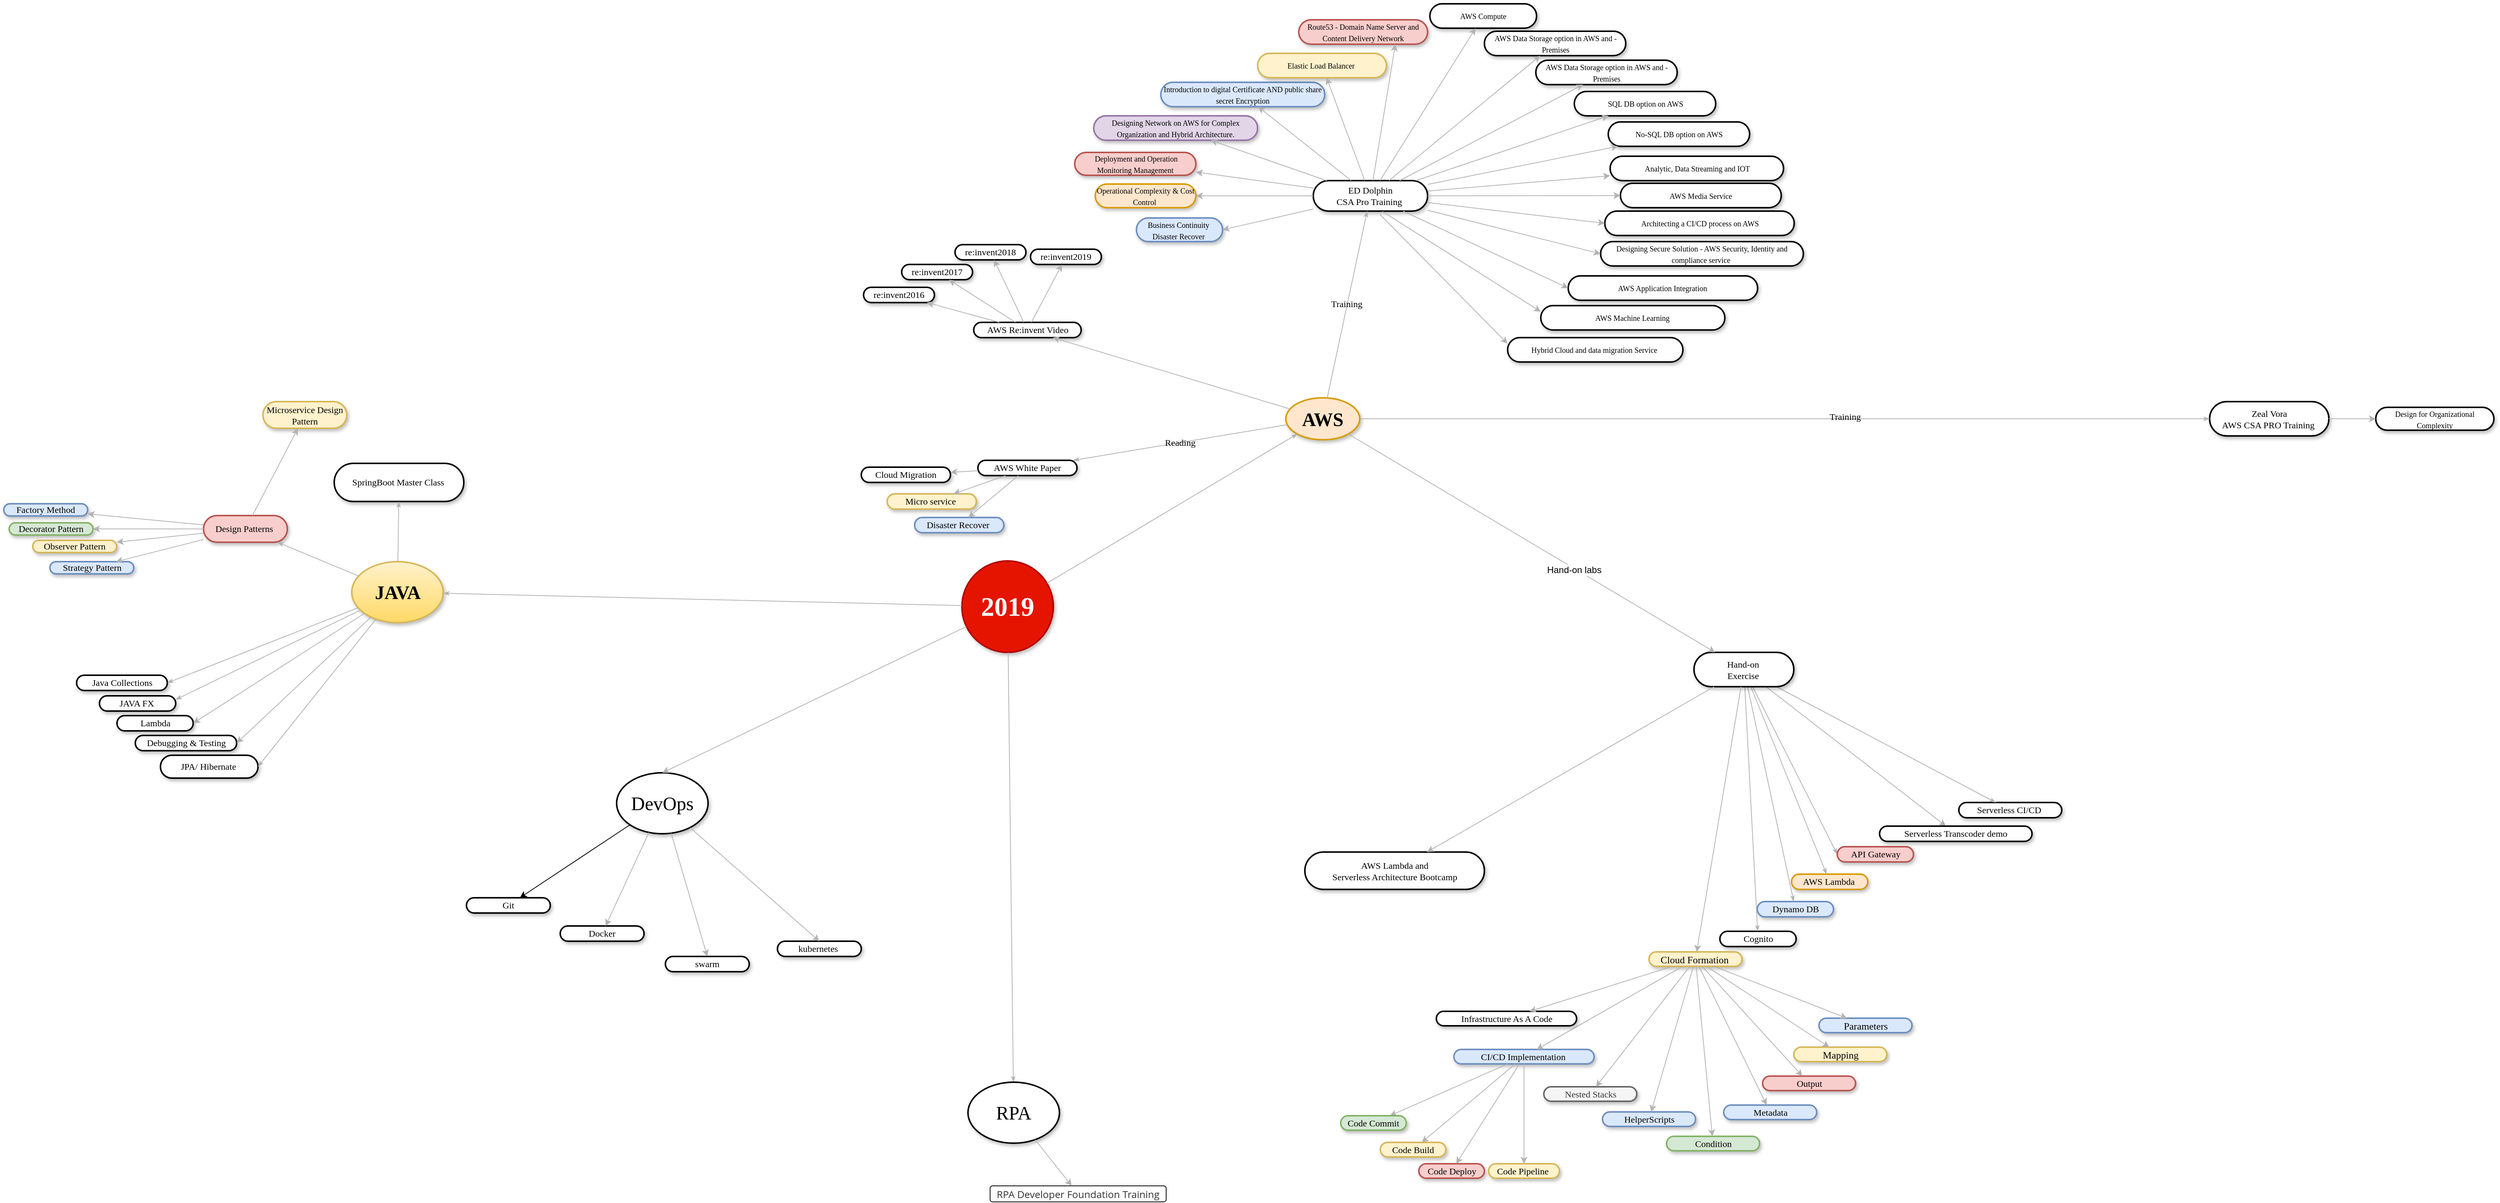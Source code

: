 <mxfile version="12.9.11" type="github" pages="2">
  <diagram name="Learning Plan" id="ad52d381-51e7-2e0d-a935-2d0ddd2fd229">
    <mxGraphModel dx="1838" dy="984" grid="0" gridSize="10" guides="1" tooltips="1" connect="1" arrows="1" fold="1" page="0" pageScale="1" pageWidth="1100" pageHeight="850" background="none" math="0" shadow="0">
      <root>
        <mxCell id="0" />
        <mxCell id="1" parent="0" />
        <mxCell id="qTr_m5463PESpSAJxUWb-5" value="" style="endArrow=classic;html=1;strokeColor=#B3B3B3;" parent="1" source="qTr_m5463PESpSAJxUWb-11" target="qTr_m5463PESpSAJxUWb-6" edge="1">
          <mxGeometry width="50" height="50" relative="1" as="geometry">
            <mxPoint x="1604.5" y="886" as="sourcePoint" />
            <mxPoint x="1771.709" y="1022" as="targetPoint" />
          </mxGeometry>
        </mxCell>
        <mxCell id="2c924340bb9dbf6c-1" value="Java Collections" style="whiteSpace=wrap;html=1;rounded=1;shadow=1;comic=0;labelBackgroundColor=none;strokeWidth=2;fontFamily=Verdana;fontSize=12;align=center;arcSize=50;" parent="1" vertex="1">
          <mxGeometry x="-641.5" y="850.0" width="119" height="20" as="geometry" />
        </mxCell>
        <mxCell id="2c924340bb9dbf6c-2" value="JAVA" style="ellipse;whiteSpace=wrap;html=1;rounded=1;shadow=1;comic=0;labelBackgroundColor=none;strokeWidth=2;fontFamily=Verdana;fontSize=25;align=center;gradientColor=#ffd966;fillColor=#fff2cc;strokeColor=#d6b656;fontStyle=1" parent="1" vertex="1">
          <mxGeometry x="-280.5" y="701" width="120" height="80" as="geometry" />
        </mxCell>
        <mxCell id="2c924340bb9dbf6c-3" value="AWS" style="ellipse;whiteSpace=wrap;html=1;rounded=1;shadow=1;comic=0;labelBackgroundColor=none;strokeWidth=2;fontFamily=Verdana;fontSize=25;align=center;fillColor=#ffe6cc;strokeColor=#d79b00;fontStyle=1" parent="1" vertex="1">
          <mxGeometry x="945" y="486" width="97" height="55" as="geometry" />
        </mxCell>
        <mxCell id="2c924340bb9dbf6c-4" value="&lt;font style=&quot;font-size: 35px&quot;&gt;2019&lt;/font&gt;" style="ellipse;whiteSpace=wrap;html=1;rounded=1;shadow=1;comic=0;labelBackgroundColor=none;strokeWidth=2;fontFamily=Verdana;fontSize=12;align=center;fillColor=#e51400;strokeColor=#B20000;fontColor=#ffffff;fontStyle=1" parent="1" vertex="1">
          <mxGeometry x="520" y="700" width="120" height="120" as="geometry" />
        </mxCell>
        <mxCell id="2c924340bb9dbf6c-8" value="&lt;span&gt;JAVA FX&amp;nbsp;&lt;/span&gt;" style="whiteSpace=wrap;html=1;rounded=1;shadow=1;comic=0;labelBackgroundColor=none;strokeWidth=2;fontFamily=Verdana;fontSize=12;align=center;arcSize=50;" parent="1" vertex="1">
          <mxGeometry x="-611.5" y="877.0" width="100" height="20" as="geometry" />
        </mxCell>
        <mxCell id="2c924340bb9dbf6c-10" value="&lt;span&gt;SpringBoot Master Class&amp;nbsp;&lt;/span&gt;" style="whiteSpace=wrap;html=1;rounded=1;shadow=1;comic=0;labelBackgroundColor=none;strokeWidth=2;fontFamily=Verdana;fontSize=12;align=center;arcSize=50;" parent="1" vertex="1">
          <mxGeometry x="-303.5" y="572" width="170" height="50" as="geometry" />
        </mxCell>
        <mxCell id="2c924340bb9dbf6c-11" value="&lt;span&gt;AWS White Paper&lt;/span&gt;" style="whiteSpace=wrap;html=1;rounded=1;shadow=1;comic=0;labelBackgroundColor=none;strokeWidth=2;fontFamily=Verdana;fontSize=12;align=center;arcSize=50;" parent="1" vertex="1">
          <mxGeometry x="541" y="568" width="130" height="20" as="geometry" />
        </mxCell>
        <mxCell id="2c924340bb9dbf6c-14" value="&lt;span&gt;ED Dolphin &lt;br&gt;CSA Pro Training&amp;nbsp;&lt;/span&gt;" style="whiteSpace=wrap;html=1;rounded=1;shadow=1;comic=0;labelBackgroundColor=none;strokeWidth=2;fontFamily=Verdana;fontSize=12;align=center;arcSize=50;" parent="1" vertex="1">
          <mxGeometry x="981" y="201" width="150" height="40" as="geometry" />
        </mxCell>
        <mxCell id="2c924340bb9dbf6c-15" value="&lt;span&gt;Zeal Vora &lt;br&gt;AWS CSA PRO Training&amp;nbsp;&lt;/span&gt;" style="whiteSpace=wrap;html=1;rounded=1;shadow=1;comic=0;labelBackgroundColor=none;strokeWidth=2;fontFamily=Verdana;fontSize=12;align=center;arcSize=50;" parent="1" vertex="1">
          <mxGeometry x="2157" y="491" width="156.5" height="45" as="geometry" />
        </mxCell>
        <mxCell id="2c924340bb9dbf6c-19" value="AWS Lambda&amp;nbsp;" style="whiteSpace=wrap;html=1;rounded=1;shadow=1;comic=0;labelBackgroundColor=none;strokeWidth=2;fontFamily=Verdana;fontSize=12;align=center;arcSize=50;fillColor=#ffe6cc;strokeColor=#d79b00;" parent="1" vertex="1">
          <mxGeometry x="1608.5" y="1111" width="100" height="20" as="geometry" />
        </mxCell>
        <mxCell id="2c924340bb9dbf6c-27" value="" style="edgeStyle=none;rounded=1;html=1;labelBackgroundColor=none;startArrow=none;startFill=0;startSize=5;endArrow=classicThin;endFill=1;endSize=5;jettySize=auto;orthogonalLoop=1;strokeColor=#B3B3B3;strokeWidth=1;fontFamily=Verdana;fontSize=12" parent="1" source="2c924340bb9dbf6c-2" target="2c924340bb9dbf6c-10" edge="1">
          <mxGeometry x="0.143" relative="1" as="geometry">
            <mxPoint as="offset" />
          </mxGeometry>
        </mxCell>
        <mxCell id="2c924340bb9dbf6c-28" value="" style="edgeStyle=none;rounded=1;html=1;labelBackgroundColor=none;startArrow=none;startFill=0;startSize=5;endArrow=classicThin;endFill=1;endSize=5;jettySize=auto;orthogonalLoop=1;strokeColor=#B3B3B3;strokeWidth=1;fontFamily=Verdana;fontSize=12;entryX=1;entryY=0.5;entryDx=0;entryDy=0;" parent="1" source="2c924340bb9dbf6c-2" target="2c924340bb9dbf6c-1" edge="1">
          <mxGeometry relative="1" as="geometry" />
        </mxCell>
        <mxCell id="2c924340bb9dbf6c-29" value="" style="edgeStyle=none;rounded=1;html=1;labelBackgroundColor=none;startArrow=none;startFill=0;startSize=5;endArrow=classicThin;endFill=1;endSize=5;jettySize=auto;orthogonalLoop=1;strokeColor=#B3B3B3;strokeWidth=1;fontFamily=Verdana;fontSize=12;entryX=1;entryY=0.25;entryDx=0;entryDy=0;" parent="1" source="2c924340bb9dbf6c-2" target="2c924340bb9dbf6c-8" edge="1">
          <mxGeometry relative="1" as="geometry" />
        </mxCell>
        <mxCell id="2c924340bb9dbf6c-31" value="" style="edgeStyle=none;rounded=1;html=1;labelBackgroundColor=none;startArrow=none;startFill=0;startSize=5;endArrow=classicThin;endFill=1;endSize=5;jettySize=auto;orthogonalLoop=1;strokeColor=#B3B3B3;strokeWidth=1;fontFamily=Verdana;fontSize=12" parent="1" source="2c924340bb9dbf6c-4" target="2c924340bb9dbf6c-2" edge="1">
          <mxGeometry relative="1" as="geometry">
            <Array as="points" />
          </mxGeometry>
        </mxCell>
        <mxCell id="2c924340bb9dbf6c-32" value="" style="edgeStyle=none;rounded=1;html=1;labelBackgroundColor=none;startArrow=none;startFill=0;startSize=5;endArrow=classicThin;endFill=1;endSize=5;jettySize=auto;orthogonalLoop=1;strokeColor=#B3B3B3;strokeWidth=1;fontFamily=Verdana;fontSize=12" parent="1" source="2c924340bb9dbf6c-4" target="2c924340bb9dbf6c-3" edge="1">
          <mxGeometry relative="1" as="geometry" />
        </mxCell>
        <mxCell id="2c924340bb9dbf6c-40" value="" style="edgeStyle=none;rounded=1;html=1;labelBackgroundColor=none;startArrow=none;startFill=0;startSize=5;endArrow=classicThin;endFill=1;endSize=5;jettySize=auto;orthogonalLoop=1;strokeColor=#B3B3B3;strokeWidth=1;fontFamily=Verdana;fontSize=12;entryX=0;entryY=0.5;entryDx=0;entryDy=0;" parent="1" source="qTr_m5463PESpSAJxUWb-11" target="NlIUjC8G3_FUQfrN99u6-1" edge="1">
          <mxGeometry x="0.274" y="19" relative="1" as="geometry">
            <mxPoint x="1598.5" y="922" as="sourcePoint" />
            <mxPoint x="-1" as="offset" />
          </mxGeometry>
        </mxCell>
        <mxCell id="2c924340bb9dbf6c-44" value="Training&amp;nbsp;" style="edgeStyle=none;rounded=1;html=1;labelBackgroundColor=none;startArrow=none;startFill=0;startSize=5;endArrow=classicThin;endFill=1;endSize=5;jettySize=auto;orthogonalLoop=1;strokeColor=#B3B3B3;strokeWidth=1;fontFamily=Verdana;fontSize=12;" parent="1" source="2c924340bb9dbf6c-3" target="2c924340bb9dbf6c-15" edge="1">
          <mxGeometry x="0.144" y="3" relative="1" as="geometry">
            <mxPoint as="offset" />
            <mxPoint x="1344" y="452" as="targetPoint" />
          </mxGeometry>
        </mxCell>
        <mxCell id="2c924340bb9dbf6c-45" value="Training&amp;nbsp;" style="edgeStyle=none;rounded=1;html=1;labelBackgroundColor=none;startArrow=none;startFill=0;startSize=5;endArrow=classicThin;endFill=1;endSize=5;jettySize=auto;orthogonalLoop=1;strokeColor=#B3B3B3;strokeWidth=1;fontFamily=Verdana;fontSize=12" parent="1" source="2c924340bb9dbf6c-3" target="2c924340bb9dbf6c-14" edge="1">
          <mxGeometry relative="1" as="geometry" />
        </mxCell>
        <mxCell id="2c924340bb9dbf6c-46" value="Reading" style="edgeStyle=none;rounded=1;html=1;labelBackgroundColor=none;startArrow=none;startFill=0;startSize=5;endArrow=classicThin;endFill=1;endSize=5;jettySize=auto;orthogonalLoop=1;strokeColor=#B3B3B3;strokeWidth=1;fontFamily=Verdana;fontSize=12" parent="1" source="2c924340bb9dbf6c-3" target="2c924340bb9dbf6c-11" edge="1">
          <mxGeometry relative="1" as="geometry" />
        </mxCell>
        <mxCell id="2c924340bb9dbf6c-55" value="&lt;span&gt;JPA/ Hibernate&amp;nbsp;&lt;/span&gt;" style="whiteSpace=wrap;html=1;rounded=1;shadow=1;comic=0;labelBackgroundColor=none;strokeWidth=2;fontFamily=Verdana;fontSize=12;align=center;arcSize=50;" parent="1" vertex="1">
          <mxGeometry x="-531.5" y="955" width="128" height="30" as="geometry" />
        </mxCell>
        <mxCell id="2c924340bb9dbf6c-61" value="" style="edgeStyle=none;rounded=1;html=1;labelBackgroundColor=none;startArrow=none;startFill=0;startSize=5;endArrow=classicThin;endFill=1;endSize=5;jettySize=auto;orthogonalLoop=1;strokeColor=#B3B3B3;strokeWidth=1;fontFamily=Verdana;fontSize=12;entryX=1;entryY=0.5;entryDx=0;entryDy=0;" parent="1" source="2c924340bb9dbf6c-2" target="2c924340bb9dbf6c-55" edge="1">
          <mxGeometry relative="1" as="geometry" />
        </mxCell>
        <mxCell id="NlIUjC8G3_FUQfrN99u6-1" value="&lt;span&gt;API Gateway&lt;/span&gt;" style="whiteSpace=wrap;html=1;rounded=1;shadow=1;comic=0;labelBackgroundColor=none;strokeWidth=2;fontFamily=Verdana;fontSize=12;align=center;arcSize=50;fillColor=#f8cecc;strokeColor=#b85450;" parent="1" vertex="1">
          <mxGeometry x="1668.5" y="1075" width="100" height="20" as="geometry" />
        </mxCell>
        <mxCell id="NlIUjC8G3_FUQfrN99u6-2" value="&lt;span&gt;Dynamo DB&lt;/span&gt;" style="whiteSpace=wrap;html=1;rounded=1;shadow=1;comic=0;labelBackgroundColor=none;strokeWidth=2;fontFamily=Verdana;fontSize=12;align=center;arcSize=50;fillColor=#dae8fc;strokeColor=#6c8ebf;" parent="1" vertex="1">
          <mxGeometry x="1563.5" y="1147" width="100" height="20" as="geometry" />
        </mxCell>
        <mxCell id="NlIUjC8G3_FUQfrN99u6-8" value="Cognito" style="whiteSpace=wrap;html=1;rounded=1;shadow=1;comic=0;labelBackgroundColor=none;strokeWidth=2;fontFamily=Verdana;fontSize=12;align=center;arcSize=50;" parent="1" vertex="1">
          <mxGeometry x="1514.5" y="1186" width="100" height="20" as="geometry" />
        </mxCell>
        <mxCell id="NlIUjC8G3_FUQfrN99u6-14" value="" style="edgeStyle=none;rounded=1;html=1;labelBackgroundColor=none;startArrow=none;startFill=0;startSize=5;endArrow=classicThin;endFill=1;endSize=5;jettySize=auto;orthogonalLoop=1;strokeColor=#B3B3B3;strokeWidth=1;fontFamily=Verdana;fontSize=12;" parent="1" source="qTr_m5463PESpSAJxUWb-11" target="2c924340bb9dbf6c-19" edge="1">
          <mxGeometry relative="1" as="geometry">
            <mxPoint x="1574.5" y="877" as="sourcePoint" />
            <mxPoint x="1444" y="973" as="targetPoint" />
          </mxGeometry>
        </mxCell>
        <mxCell id="NlIUjC8G3_FUQfrN99u6-21" value="&lt;span&gt;Design Patterns&amp;nbsp;&lt;/span&gt;" style="whiteSpace=wrap;html=1;rounded=1;shadow=1;comic=0;labelBackgroundColor=none;strokeWidth=2;fontFamily=Verdana;fontSize=12;align=center;arcSize=50;fillColor=#f8cecc;strokeColor=#b85450;" parent="1" vertex="1">
          <mxGeometry x="-475" y="640.5" width="110" height="35" as="geometry" />
        </mxCell>
        <mxCell id="NlIUjC8G3_FUQfrN99u6-22" value="" style="edgeStyle=none;rounded=1;html=1;labelBackgroundColor=none;startArrow=none;startFill=0;startSize=5;endArrow=classicThin;endFill=1;endSize=5;jettySize=auto;orthogonalLoop=1;strokeColor=#B3B3B3;strokeWidth=1;fontFamily=Verdana;fontSize=12;" parent="1" source="2c924340bb9dbf6c-2" target="NlIUjC8G3_FUQfrN99u6-21" edge="1">
          <mxGeometry x="0.143" relative="1" as="geometry">
            <mxPoint x="-147.707" y="717.763" as="sourcePoint" />
            <mxPoint as="offset" />
          </mxGeometry>
        </mxCell>
        <mxCell id="aUbg2GQfj_RAobpnSpw4-2" value="" style="edgeStyle=none;rounded=1;html=1;labelBackgroundColor=none;startArrow=none;startFill=0;startSize=5;endArrow=classicThin;endFill=1;endSize=5;jettySize=auto;orthogonalLoop=1;strokeColor=#B3B3B3;strokeWidth=1;fontFamily=Verdana;fontSize=12;" parent="1" source="2c924340bb9dbf6c-4" target="aUbg2GQfj_RAobpnSpw4-3" edge="1">
          <mxGeometry relative="1" as="geometry">
            <mxPoint x="642.758" y="741.423" as="sourcePoint" />
            <mxPoint x="573" y="1077" as="targetPoint" />
          </mxGeometry>
        </mxCell>
        <mxCell id="aUbg2GQfj_RAobpnSpw4-3" value="&lt;span&gt;&lt;font style=&quot;font-size: 25px&quot;&gt;RPA&lt;/font&gt;&lt;/span&gt;" style="ellipse;whiteSpace=wrap;html=1;rounded=1;shadow=1;comic=0;labelBackgroundColor=none;strokeWidth=2;fontFamily=Verdana;fontSize=12;align=center;" parent="1" vertex="1">
          <mxGeometry x="528" y="1384" width="120" height="80" as="geometry" />
        </mxCell>
        <mxCell id="aUbg2GQfj_RAobpnSpw4-8" value="" style="edgeStyle=none;rounded=1;html=1;labelBackgroundColor=none;startArrow=none;startFill=0;startSize=5;endArrow=classicThin;endFill=1;endSize=5;jettySize=auto;orthogonalLoop=1;strokeColor=#B3B3B3;strokeWidth=1;fontFamily=Verdana;fontSize=12;" parent="1" source="qTr_m5463PESpSAJxUWb-11" target="NlIUjC8G3_FUQfrN99u6-8" edge="1">
          <mxGeometry relative="1" as="geometry">
            <mxPoint x="1551.5" y="946" as="sourcePoint" />
            <mxPoint x="1848.5" y="998" as="targetPoint" />
          </mxGeometry>
        </mxCell>
        <mxCell id="aUbg2GQfj_RAobpnSpw4-9" value="" style="edgeStyle=none;rounded=1;html=1;labelBackgroundColor=none;startArrow=none;startFill=0;startSize=5;endArrow=classicThin;endFill=1;endSize=5;jettySize=auto;orthogonalLoop=1;strokeColor=#B3B3B3;strokeWidth=1;fontFamily=Verdana;fontSize=12;" parent="1" source="qTr_m5463PESpSAJxUWb-11" target="NlIUjC8G3_FUQfrN99u6-2" edge="1">
          <mxGeometry x="0.064" y="29" relative="1" as="geometry">
            <mxPoint x="1568.5" y="900" as="sourcePoint" />
            <mxPoint x="1699.788" y="1124" as="targetPoint" />
            <Array as="points" />
            <mxPoint as="offset" />
          </mxGeometry>
        </mxCell>
        <mxCell id="JUx92tICWYFmlGeN_mxr-1" value="&lt;span&gt;Serverless CI/CD&amp;nbsp;&lt;/span&gt;" style="whiteSpace=wrap;html=1;rounded=1;shadow=1;comic=0;labelBackgroundColor=none;strokeWidth=2;fontFamily=Verdana;fontSize=12;align=center;arcSize=50;" parent="1" vertex="1">
          <mxGeometry x="1828" y="1017" width="135" height="20" as="geometry" />
        </mxCell>
        <mxCell id="JUx92tICWYFmlGeN_mxr-2" value="" style="edgeStyle=none;rounded=1;html=1;labelBackgroundColor=none;startArrow=none;startFill=0;startSize=5;endArrow=classicThin;endFill=1;endSize=5;jettySize=auto;orthogonalLoop=1;strokeColor=#B3B3B3;strokeWidth=1;fontFamily=Verdana;fontSize=12;" parent="1" source="qTr_m5463PESpSAJxUWb-11" target="JUx92tICWYFmlGeN_mxr-1" edge="1">
          <mxGeometry relative="1" as="geometry">
            <mxPoint x="1621.5" y="885" as="sourcePoint" />
            <mxPoint x="1862.5" y="1042" as="targetPoint" />
          </mxGeometry>
        </mxCell>
        <mxCell id="utK8YzHkomSW0VGDoDWM-1" value="&lt;font style=&quot;font-size: 10px&quot;&gt;Design for Organizational Complexity&lt;/font&gt;" style="whiteSpace=wrap;html=1;rounded=1;shadow=1;comic=0;labelBackgroundColor=none;strokeWidth=2;fontFamily=Verdana;fontSize=12;align=center;arcSize=50;" parent="1" vertex="1">
          <mxGeometry x="2375" y="498.5" width="155" height="30" as="geometry" />
        </mxCell>
        <mxCell id="utK8YzHkomSW0VGDoDWM-2" value="" style="endArrow=classic;html=1;strokeColor=#B3B3B3;" parent="1" source="2c924340bb9dbf6c-15" target="utK8YzHkomSW0VGDoDWM-1" edge="1">
          <mxGeometry width="50" height="50" relative="1" as="geometry">
            <mxPoint x="1820.5" y="561" as="sourcePoint" />
            <mxPoint x="1680" y="398" as="targetPoint" />
          </mxGeometry>
        </mxCell>
        <mxCell id="utK8YzHkomSW0VGDoDWM-3" value="&lt;span style=&quot;font-size: 10px&quot;&gt;Business Continuity&amp;nbsp;&lt;br&gt;Disaster Recover&amp;nbsp;&lt;/span&gt;" style="whiteSpace=wrap;html=1;rounded=1;shadow=1;comic=0;labelBackgroundColor=none;strokeWidth=2;fontFamily=Verdana;fontSize=12;align=center;arcSize=50;fillColor=#dae8fc;strokeColor=#6c8ebf;" parent="1" vertex="1">
          <mxGeometry x="749" y="250" width="113" height="31" as="geometry" />
        </mxCell>
        <mxCell id="utK8YzHkomSW0VGDoDWM-5" value="" style="endArrow=classic;html=1;strokeColor=#B3B3B3;entryX=1;entryY=0.5;entryDx=0;entryDy=0;" parent="1" source="2c924340bb9dbf6c-14" target="utK8YzHkomSW0VGDoDWM-3" edge="1">
          <mxGeometry width="50" height="50" relative="1" as="geometry">
            <mxPoint x="1064" y="204" as="sourcePoint" />
            <mxPoint x="1114" y="154" as="targetPoint" />
          </mxGeometry>
        </mxCell>
        <mxCell id="UUau7E6U5k5TTlxpQxdi-1" style="edgeStyle=orthogonalEdgeStyle;rounded=0;orthogonalLoop=1;jettySize=auto;html=1;exitX=0.5;exitY=1;exitDx=0;exitDy=0;" parent="1" source="2c924340bb9dbf6c-8" target="2c924340bb9dbf6c-8" edge="1">
          <mxGeometry relative="1" as="geometry" />
        </mxCell>
        <mxCell id="UUau7E6U5k5TTlxpQxdi-2" value="&lt;span&gt;Lambda&lt;/span&gt;" style="whiteSpace=wrap;html=1;rounded=1;shadow=1;comic=0;labelBackgroundColor=none;strokeWidth=2;fontFamily=Verdana;fontSize=12;align=center;arcSize=50;" parent="1" vertex="1">
          <mxGeometry x="-588.5" y="903.0" width="100" height="20" as="geometry" />
        </mxCell>
        <mxCell id="UUau7E6U5k5TTlxpQxdi-3" value="" style="endArrow=classic;html=1;strokeColor=#B3B3B3;entryX=1;entryY=0.5;entryDx=0;entryDy=0;" parent="1" source="2c924340bb9dbf6c-2" target="UUau7E6U5k5TTlxpQxdi-2" edge="1">
          <mxGeometry width="50" height="50" relative="1" as="geometry">
            <mxPoint x="-668.5" y="1243" as="sourcePoint" />
            <mxPoint x="-618.5" y="1193" as="targetPoint" />
          </mxGeometry>
        </mxCell>
        <mxCell id="UUau7E6U5k5TTlxpQxdi-5" value="&lt;span&gt;Debugging&amp;nbsp;&amp;amp; Testing&lt;/span&gt;" style="whiteSpace=wrap;html=1;rounded=1;shadow=1;comic=0;labelBackgroundColor=none;strokeWidth=2;fontFamily=Verdana;fontSize=12;align=center;arcSize=50;" parent="1" vertex="1">
          <mxGeometry x="-564.5" y="929.0" width="133" height="20" as="geometry" />
        </mxCell>
        <mxCell id="UUau7E6U5k5TTlxpQxdi-6" value="" style="endArrow=classic;html=1;entryX=1;entryY=0.5;entryDx=0;entryDy=0;strokeColor=#B3B3B3;" parent="1" source="2c924340bb9dbf6c-2" target="UUau7E6U5k5TTlxpQxdi-5" edge="1">
          <mxGeometry width="50" height="50" relative="1" as="geometry">
            <mxPoint x="-458.5" y="873" as="sourcePoint" />
            <mxPoint x="-408.5" y="823" as="targetPoint" />
          </mxGeometry>
        </mxCell>
        <mxCell id="UUau7E6U5k5TTlxpQxdi-8" value="Disaster Recover&amp;nbsp;" style="whiteSpace=wrap;html=1;rounded=1;shadow=1;comic=0;labelBackgroundColor=none;strokeWidth=2;fontFamily=Verdana;fontSize=12;align=center;arcSize=50;fillColor=#dae8fc;strokeColor=#6c8ebf;" parent="1" vertex="1">
          <mxGeometry x="458" y="643" width="117" height="20" as="geometry" />
        </mxCell>
        <mxCell id="UUau7E6U5k5TTlxpQxdi-11" value="&lt;span&gt;&lt;font style=&quot;font-size: 25px&quot;&gt;DevOps&lt;/font&gt;&lt;/span&gt;" style="ellipse;whiteSpace=wrap;html=1;rounded=1;shadow=1;comic=0;labelBackgroundColor=none;strokeWidth=2;fontFamily=Verdana;fontSize=12;align=center;" parent="1" vertex="1">
          <mxGeometry x="67" y="978" width="120" height="80" as="geometry" />
        </mxCell>
        <mxCell id="UUau7E6U5k5TTlxpQxdi-12" value="&lt;span&gt;kubernetes&amp;nbsp;&lt;/span&gt;" style="whiteSpace=wrap;html=1;rounded=1;shadow=1;comic=0;labelBackgroundColor=none;strokeWidth=2;fontFamily=Verdana;fontSize=12;align=center;arcSize=50;" parent="1" vertex="1">
          <mxGeometry x="278" y="1199" width="110" height="20" as="geometry" />
        </mxCell>
        <mxCell id="UUau7E6U5k5TTlxpQxdi-13" value="&lt;span&gt;Docker&lt;/span&gt;" style="whiteSpace=wrap;html=1;rounded=1;shadow=1;comic=0;labelBackgroundColor=none;strokeWidth=2;fontFamily=Verdana;fontSize=12;align=center;arcSize=50;" parent="1" vertex="1">
          <mxGeometry x="-7" y="1179" width="110" height="20" as="geometry" />
        </mxCell>
        <mxCell id="UUau7E6U5k5TTlxpQxdi-14" value="swarm" style="whiteSpace=wrap;html=1;rounded=1;shadow=1;comic=0;labelBackgroundColor=none;strokeWidth=2;fontFamily=Verdana;fontSize=12;align=center;arcSize=50;" parent="1" vertex="1">
          <mxGeometry x="131" y="1219" width="110" height="20" as="geometry" />
        </mxCell>
        <mxCell id="UUau7E6U5k5TTlxpQxdi-16" value="" style="endArrow=classic;html=1;strokeColor=#B3B3B3;" parent="1" source="UUau7E6U5k5TTlxpQxdi-11" target="UUau7E6U5k5TTlxpQxdi-13" edge="1">
          <mxGeometry width="50" height="50" relative="1" as="geometry">
            <mxPoint x="192" y="1344" as="sourcePoint" />
            <mxPoint x="242" y="1294" as="targetPoint" />
          </mxGeometry>
        </mxCell>
        <mxCell id="UUau7E6U5k5TTlxpQxdi-17" value="" style="endArrow=classic;html=1;strokeColor=#B3B3B3;entryX=0.5;entryY=0;entryDx=0;entryDy=0;" parent="1" source="UUau7E6U5k5TTlxpQxdi-11" target="UUau7E6U5k5TTlxpQxdi-14" edge="1">
          <mxGeometry width="50" height="50" relative="1" as="geometry">
            <mxPoint x="155" y="1353" as="sourcePoint" />
            <mxPoint x="205" y="1303" as="targetPoint" />
          </mxGeometry>
        </mxCell>
        <mxCell id="UUau7E6U5k5TTlxpQxdi-18" value="" style="endArrow=classic;html=1;strokeColor=#B3B3B3;entryX=0.5;entryY=0;entryDx=0;entryDy=0;" parent="1" source="UUau7E6U5k5TTlxpQxdi-11" target="UUau7E6U5k5TTlxpQxdi-12" edge="1">
          <mxGeometry width="50" height="50" relative="1" as="geometry">
            <mxPoint x="331" y="1329" as="sourcePoint" />
            <mxPoint x="381" y="1279" as="targetPoint" />
          </mxGeometry>
        </mxCell>
        <mxCell id="UUau7E6U5k5TTlxpQxdi-19" value="" style="endArrow=classic;html=1;strokeColor=#B3B3B3;entryX=0.5;entryY=0;entryDx=0;entryDy=0;" parent="1" source="2c924340bb9dbf6c-4" target="UUau7E6U5k5TTlxpQxdi-11" edge="1">
          <mxGeometry width="50" height="50" relative="1" as="geometry">
            <mxPoint x="428" y="1255" as="sourcePoint" />
            <mxPoint x="478" y="1205" as="targetPoint" />
          </mxGeometry>
        </mxCell>
        <mxCell id="_qGjY-r7ES5HyB8qeQ8e-1" value="&lt;span&gt;AWS Re:invent Video&lt;/span&gt;" style="whiteSpace=wrap;html=1;rounded=1;shadow=1;comic=0;labelBackgroundColor=none;strokeWidth=2;fontFamily=Verdana;fontSize=12;align=center;arcSize=50;" parent="1" vertex="1">
          <mxGeometry x="535.5" y="387" width="141" height="20" as="geometry" />
        </mxCell>
        <mxCell id="_qGjY-r7ES5HyB8qeQ8e-2" value="" style="endArrow=classic;html=1;strokeColor=#B3B3B3;" parent="1" source="2c924340bb9dbf6c-3" target="_qGjY-r7ES5HyB8qeQ8e-1" edge="1">
          <mxGeometry width="50" height="50" relative="1" as="geometry">
            <mxPoint x="593" y="1201" as="sourcePoint" />
            <mxPoint x="643" y="1151" as="targetPoint" />
          </mxGeometry>
        </mxCell>
        <mxCell id="_qGjY-r7ES5HyB8qeQ8e-3" value="&lt;span&gt;re:invent2016&lt;/span&gt;" style="whiteSpace=wrap;html=1;rounded=1;shadow=1;comic=0;labelBackgroundColor=none;strokeWidth=2;fontFamily=Verdana;fontSize=12;align=center;arcSize=50;" parent="1" vertex="1">
          <mxGeometry x="391" y="341" width="93" height="20" as="geometry" />
        </mxCell>
        <mxCell id="_qGjY-r7ES5HyB8qeQ8e-4" value="" style="endArrow=classic;html=1;strokeColor=#B3B3B3;" parent="1" source="_qGjY-r7ES5HyB8qeQ8e-1" target="_qGjY-r7ES5HyB8qeQ8e-3" edge="1">
          <mxGeometry width="50" height="50" relative="1" as="geometry">
            <mxPoint x="280" y="675" as="sourcePoint" />
            <mxPoint x="6" y="1169" as="targetPoint" />
          </mxGeometry>
        </mxCell>
        <mxCell id="T4aZKAaIywmiW5cC4Wu4-1" value="&lt;span&gt;re:invent2017&lt;/span&gt;" style="whiteSpace=wrap;html=1;rounded=1;shadow=1;comic=0;labelBackgroundColor=none;strokeWidth=2;fontFamily=Verdana;fontSize=12;align=center;arcSize=50;" parent="1" vertex="1">
          <mxGeometry x="441" y="311" width="93" height="20" as="geometry" />
        </mxCell>
        <mxCell id="T4aZKAaIywmiW5cC4Wu4-2" value="&lt;span&gt;re:invent2018&lt;/span&gt;" style="whiteSpace=wrap;html=1;rounded=1;shadow=1;comic=0;labelBackgroundColor=none;strokeWidth=2;fontFamily=Verdana;fontSize=12;align=center;arcSize=50;" parent="1" vertex="1">
          <mxGeometry x="511" y="285" width="93" height="20" as="geometry" />
        </mxCell>
        <mxCell id="T4aZKAaIywmiW5cC4Wu4-3" value="&lt;span&gt;re:invent2019&lt;/span&gt;" style="whiteSpace=wrap;html=1;rounded=1;shadow=1;comic=0;labelBackgroundColor=none;strokeWidth=2;fontFamily=Verdana;fontSize=12;align=center;arcSize=50;" parent="1" vertex="1">
          <mxGeometry x="610" y="291" width="93" height="20" as="geometry" />
        </mxCell>
        <mxCell id="T4aZKAaIywmiW5cC4Wu4-4" value="" style="endArrow=classic;html=1;strokeColor=#B3B3B3;" parent="1" source="_qGjY-r7ES5HyB8qeQ8e-1" target="T4aZKAaIywmiW5cC4Wu4-3" edge="1">
          <mxGeometry width="50" height="50" relative="1" as="geometry">
            <mxPoint x="660" y="364" as="sourcePoint" />
            <mxPoint x="710" y="314" as="targetPoint" />
          </mxGeometry>
        </mxCell>
        <mxCell id="T4aZKAaIywmiW5cC4Wu4-5" value="" style="endArrow=classic;html=1;strokeColor=#B3B3B3;" parent="1" source="_qGjY-r7ES5HyB8qeQ8e-1" target="T4aZKAaIywmiW5cC4Wu4-2" edge="1">
          <mxGeometry width="50" height="50" relative="1" as="geometry">
            <mxPoint x="665" y="393" as="sourcePoint" />
            <mxPoint x="715" y="343" as="targetPoint" />
          </mxGeometry>
        </mxCell>
        <mxCell id="T4aZKAaIywmiW5cC4Wu4-6" value="" style="endArrow=classic;html=1;strokeColor=#B3B3B3;" parent="1" source="_qGjY-r7ES5HyB8qeQ8e-1" target="T4aZKAaIywmiW5cC4Wu4-1" edge="1">
          <mxGeometry width="50" height="50" relative="1" as="geometry">
            <mxPoint x="557" y="371" as="sourcePoint" />
            <mxPoint x="550" y="315" as="targetPoint" />
          </mxGeometry>
        </mxCell>
        <mxCell id="iq47JH9IOjm5TBPFm13r-1" value="&lt;span style=&quot;color: rgb(51 , 51 , 51) ; font-family: &amp;#34;open sans&amp;#34; , sans-serif ; font-size: 13px ; white-space: normal&quot;&gt;RPA Developer Foundation Training&lt;/span&gt;" style="rounded=1;whiteSpace=wrap;html=1;" parent="1" vertex="1">
          <mxGeometry x="557" y="1520" width="231" height="21" as="geometry" />
        </mxCell>
        <mxCell id="iq47JH9IOjm5TBPFm13r-2" value="" style="endArrow=classic;html=1;strokeColor=#B3B3B3;" parent="1" source="aUbg2GQfj_RAobpnSpw4-3" target="iq47JH9IOjm5TBPFm13r-1" edge="1">
          <mxGeometry width="50" height="50" relative="1" as="geometry">
            <mxPoint x="562" y="1268" as="sourcePoint" />
            <mxPoint x="1019" y="1183" as="targetPoint" />
          </mxGeometry>
        </mxCell>
        <mxCell id="iq47JH9IOjm5TBPFm13r-3" value="&lt;span&gt;Git&lt;/span&gt;" style="whiteSpace=wrap;html=1;rounded=1;shadow=1;comic=0;labelBackgroundColor=none;strokeWidth=2;fontFamily=Verdana;fontSize=12;align=center;arcSize=50;" parent="1" vertex="1">
          <mxGeometry x="-130" y="1142" width="110" height="20" as="geometry" />
        </mxCell>
        <mxCell id="iq47JH9IOjm5TBPFm13r-4" value="" style="endArrow=classic;html=1;" parent="1" source="UUau7E6U5k5TTlxpQxdi-11" target="iq47JH9IOjm5TBPFm13r-3" edge="1">
          <mxGeometry width="50" height="50" relative="1" as="geometry">
            <mxPoint x="-28" y="1074" as="sourcePoint" />
            <mxPoint x="22" y="1024" as="targetPoint" />
          </mxGeometry>
        </mxCell>
        <mxCell id="e3at0sxz_broB0n3_vnu-1" value="&lt;span&gt;Strategy&amp;nbsp;Pattern&lt;/span&gt;" style="whiteSpace=wrap;html=1;rounded=1;shadow=1;comic=0;labelBackgroundColor=none;strokeWidth=2;fontFamily=Verdana;fontSize=12;align=center;arcSize=50;fillColor=#dae8fc;strokeColor=#6c8ebf;" parent="1" vertex="1">
          <mxGeometry x="-676.5" y="701" width="110" height="16" as="geometry" />
        </mxCell>
        <mxCell id="e3at0sxz_broB0n3_vnu-2" value="&lt;span&gt;Decorator&amp;nbsp;&lt;/span&gt;Pattern" style="whiteSpace=wrap;html=1;rounded=1;shadow=1;comic=0;labelBackgroundColor=none;strokeWidth=2;fontFamily=Verdana;fontSize=12;align=center;arcSize=50;fillColor=#d5e8d4;strokeColor=#82b366;" parent="1" vertex="1">
          <mxGeometry x="-730" y="650" width="110" height="16" as="geometry" />
        </mxCell>
        <mxCell id="e3at0sxz_broB0n3_vnu-3" value="&lt;span&gt;Observer&amp;nbsp;&lt;/span&gt;Pattern" style="whiteSpace=wrap;html=1;rounded=1;shadow=1;comic=0;labelBackgroundColor=none;strokeWidth=2;fontFamily=Verdana;fontSize=12;align=center;arcSize=50;fillColor=#fff2cc;strokeColor=#d6b656;" parent="1" vertex="1">
          <mxGeometry x="-699" y="673" width="110" height="16" as="geometry" />
        </mxCell>
        <mxCell id="e3at0sxz_broB0n3_vnu-5" value="" style="endArrow=classic;html=1;strokeColor=#B3B3B3;" parent="1" source="NlIUjC8G3_FUQfrN99u6-21" target="e3at0sxz_broB0n3_vnu-1" edge="1">
          <mxGeometry width="50" height="50" relative="1" as="geometry">
            <mxPoint x="-371" y="605" as="sourcePoint" />
            <mxPoint x="-580.733" y="699" as="targetPoint" />
          </mxGeometry>
        </mxCell>
        <mxCell id="e3at0sxz_broB0n3_vnu-6" value="" style="endArrow=classic;html=1;strokeColor=#B3B3B3;" parent="1" source="NlIUjC8G3_FUQfrN99u6-21" target="e3at0sxz_broB0n3_vnu-3" edge="1">
          <mxGeometry width="50" height="50" relative="1" as="geometry">
            <mxPoint x="-501" y="607" as="sourcePoint" />
            <mxPoint x="-451" y="557" as="targetPoint" />
          </mxGeometry>
        </mxCell>
        <mxCell id="e3at0sxz_broB0n3_vnu-8" value="" style="endArrow=classic;html=1;exitX=0;exitY=0.5;exitDx=0;exitDy=0;strokeColor=#B3B3B3;" parent="1" source="NlIUjC8G3_FUQfrN99u6-21" target="e3at0sxz_broB0n3_vnu-2" edge="1">
          <mxGeometry width="50" height="50" relative="1" as="geometry">
            <mxPoint x="-511" y="587" as="sourcePoint" />
            <mxPoint x="-461" y="537" as="targetPoint" />
          </mxGeometry>
        </mxCell>
        <mxCell id="qTr_m5463PESpSAJxUWb-1" value="Factory Method" style="whiteSpace=wrap;html=1;rounded=1;shadow=1;comic=0;labelBackgroundColor=none;strokeWidth=2;fontFamily=Verdana;fontSize=12;align=center;arcSize=50;fillColor=#dae8fc;strokeColor=#6c8ebf;" parent="1" vertex="1">
          <mxGeometry x="-737" y="625" width="110" height="16" as="geometry" />
        </mxCell>
        <mxCell id="qTr_m5463PESpSAJxUWb-3" value="" style="endArrow=classic;html=1;strokeColor=#B3B3B3;" parent="1" source="NlIUjC8G3_FUQfrN99u6-21" target="qTr_m5463PESpSAJxUWb-1" edge="1">
          <mxGeometry width="50" height="50" relative="1" as="geometry">
            <mxPoint x="-493" y="598" as="sourcePoint" />
            <mxPoint x="-443" y="548" as="targetPoint" />
          </mxGeometry>
        </mxCell>
        <mxCell id="qTr_m5463PESpSAJxUWb-6" value="Serverless Transcoder demo" style="whiteSpace=wrap;html=1;rounded=1;shadow=1;comic=0;labelBackgroundColor=none;strokeWidth=2;fontFamily=Verdana;fontSize=12;align=center;arcSize=50;" parent="1" vertex="1">
          <mxGeometry x="1724" y="1048" width="200" height="20" as="geometry" />
        </mxCell>
        <mxCell id="qTr_m5463PESpSAJxUWb-8" value="Cloud Migration" style="whiteSpace=wrap;html=1;rounded=1;shadow=1;comic=0;labelBackgroundColor=none;strokeWidth=2;fontFamily=Verdana;fontSize=12;align=center;arcSize=50;" parent="1" vertex="1">
          <mxGeometry x="388" y="577" width="117" height="20" as="geometry" />
        </mxCell>
        <mxCell id="qTr_m5463PESpSAJxUWb-9" value="" style="endArrow=classic;html=1;strokeColor=#B3B3B3;" parent="1" source="2c924340bb9dbf6c-11" target="qTr_m5463PESpSAJxUWb-8" edge="1">
          <mxGeometry width="50" height="50" relative="1" as="geometry">
            <mxPoint x="702" y="341" as="sourcePoint" />
            <mxPoint x="752" y="291" as="targetPoint" />
          </mxGeometry>
        </mxCell>
        <mxCell id="qTr_m5463PESpSAJxUWb-11" value="Hand-on&amp;nbsp;&lt;br&gt;Exercise&amp;nbsp;" style="whiteSpace=wrap;html=1;rounded=1;shadow=1;comic=0;labelBackgroundColor=none;strokeWidth=2;fontFamily=Verdana;fontSize=12;align=center;arcSize=50;" parent="1" vertex="1">
          <mxGeometry x="1480.5" y="820" width="131" height="45" as="geometry" />
        </mxCell>
        <mxCell id="qTr_m5463PESpSAJxUWb-13" value="" style="endArrow=classic;html=1;strokeColor=#B3B3B3;" parent="1" source="2c924340bb9dbf6c-3" target="qTr_m5463PESpSAJxUWb-11" edge="1">
          <mxGeometry width="50" height="50" relative="1" as="geometry">
            <mxPoint x="1008" y="612" as="sourcePoint" />
            <mxPoint x="1058" y="562" as="targetPoint" />
          </mxGeometry>
        </mxCell>
        <mxCell id="qTr_m5463PESpSAJxUWb-14" value="Hand-on labs" style="text;html=1;align=center;verticalAlign=middle;resizable=0;points=[];labelBackgroundColor=#ffffff;" parent="qTr_m5463PESpSAJxUWb-13" vertex="1" connectable="0">
          <mxGeometry x="0.233" y="-2" relative="1" as="geometry">
            <mxPoint as="offset" />
          </mxGeometry>
        </mxCell>
        <mxCell id="iC-SWgxrQzXhI2IX-hUf-1" value="&lt;span style=&quot;font-size: 10px&quot;&gt;Operational Complexity &amp;amp; Cost Control&amp;nbsp;&lt;/span&gt;" style="whiteSpace=wrap;html=1;rounded=1;shadow=1;comic=0;labelBackgroundColor=none;strokeWidth=2;fontFamily=Verdana;fontSize=12;align=center;arcSize=50;fillColor=#ffe6cc;strokeColor=#d79b00;" parent="1" vertex="1">
          <mxGeometry x="695" y="205.5" width="132" height="31" as="geometry" />
        </mxCell>
        <mxCell id="iC-SWgxrQzXhI2IX-hUf-2" value="" style="endArrow=classic;html=1;strokeColor=#B3B3B3;" parent="1" source="2c924340bb9dbf6c-14" target="iC-SWgxrQzXhI2IX-hUf-1" edge="1">
          <mxGeometry width="50" height="50" relative="1" as="geometry">
            <mxPoint x="1148" y="255" as="sourcePoint" />
            <mxPoint x="1232" y="230" as="targetPoint" />
          </mxGeometry>
        </mxCell>
        <mxCell id="MXLx2XEes-XKjU_qDXyb-1" value="&lt;span style=&quot;font-size: 10px&quot;&gt;&amp;nbsp;Deployment and Operation&lt;br&gt;Monitoring Management&lt;/span&gt;" style="whiteSpace=wrap;html=1;rounded=1;shadow=1;comic=0;labelBackgroundColor=none;strokeWidth=2;fontFamily=Verdana;fontSize=12;align=center;arcSize=50;fillColor=#f8cecc;strokeColor=#b85450;" parent="1" vertex="1">
          <mxGeometry x="668" y="164" width="159" height="30" as="geometry" />
        </mxCell>
        <mxCell id="MXLx2XEes-XKjU_qDXyb-2" value="" style="endArrow=classic;html=1;strokeColor=#B3B3B3;" parent="1" source="2c924340bb9dbf6c-14" target="MXLx2XEes-XKjU_qDXyb-1" edge="1">
          <mxGeometry width="50" height="50" relative="1" as="geometry">
            <mxPoint x="1158" y="296" as="sourcePoint" />
            <mxPoint x="1208" y="246" as="targetPoint" />
          </mxGeometry>
        </mxCell>
        <mxCell id="Ty7Lb8FUYfDff978fZVu-1" value="&lt;span style=&quot;font-size: 13px;&quot;&gt;&lt;font style=&quot;font-size: 13px;&quot;&gt;Cloud Formation&amp;nbsp;&lt;/font&gt;&lt;/span&gt;" style="whiteSpace=wrap;html=1;rounded=1;shadow=1;comic=0;labelBackgroundColor=none;strokeWidth=2;fontFamily=Verdana;fontSize=13;align=center;arcSize=50;fillColor=#fff2cc;strokeColor=#d6b656;" parent="1" vertex="1">
          <mxGeometry x="1421.5" y="1213" width="122" height="19" as="geometry" />
        </mxCell>
        <mxCell id="Ty7Lb8FUYfDff978fZVu-3" value="" style="endArrow=classic;html=1;strokeColor=#B3B3B3;" parent="1" source="qTr_m5463PESpSAJxUWb-11" target="Ty7Lb8FUYfDff978fZVu-1" edge="1">
          <mxGeometry width="50" height="50" relative="1" as="geometry">
            <mxPoint x="1775.5" y="868" as="sourcePoint" />
            <mxPoint x="1825.5" y="818" as="targetPoint" />
          </mxGeometry>
        </mxCell>
        <mxCell id="Ty7Lb8FUYfDff978fZVu-4" value="&lt;span style=&quot;font-size: 13px;&quot;&gt;&lt;font style=&quot;font-size: 13px;&quot;&gt;Parameters&lt;/font&gt;&lt;/span&gt;" style="whiteSpace=wrap;html=1;rounded=1;shadow=1;comic=0;labelBackgroundColor=none;strokeWidth=2;fontFamily=Verdana;fontSize=13;align=center;arcSize=50;fillColor=#dae8fc;strokeColor=#6c8ebf;" parent="1" vertex="1">
          <mxGeometry x="1644.5" y="1300" width="122" height="19" as="geometry" />
        </mxCell>
        <mxCell id="Ty7Lb8FUYfDff978fZVu-5" value="&lt;span style=&quot;font-size: 13px;&quot;&gt;&lt;font style=&quot;font-size: 13px;&quot;&gt;Mapping&lt;/font&gt;&lt;/span&gt;" style="whiteSpace=wrap;html=1;rounded=1;shadow=1;comic=0;labelBackgroundColor=none;strokeWidth=2;fontFamily=Verdana;fontSize=13;align=center;arcSize=50;fillColor=#fff2cc;strokeColor=#d6b656;" parent="1" vertex="1">
          <mxGeometry x="1611.5" y="1338" width="122" height="19" as="geometry" />
        </mxCell>
        <mxCell id="Ty7Lb8FUYfDff978fZVu-6" value="Output" style="whiteSpace=wrap;html=1;rounded=1;shadow=1;comic=0;labelBackgroundColor=none;strokeWidth=2;fontFamily=Verdana;fontSize=12;align=center;arcSize=50;fillColor=#f8cecc;strokeColor=#b85450;" parent="1" vertex="1">
          <mxGeometry x="1570.5" y="1376" width="122" height="19" as="geometry" />
        </mxCell>
        <mxCell id="Ty7Lb8FUYfDff978fZVu-7" value="Metadata" style="whiteSpace=wrap;html=1;rounded=1;shadow=1;comic=0;labelBackgroundColor=none;strokeWidth=2;fontFamily=Verdana;fontSize=12;align=center;arcSize=50;fillColor=#dae8fc;strokeColor=#6c8ebf;" parent="1" vertex="1">
          <mxGeometry x="1519.5" y="1414" width="122" height="19" as="geometry" />
        </mxCell>
        <mxCell id="Ty7Lb8FUYfDff978fZVu-8" value="" style="endArrow=classic;html=1;strokeColor=#B3B3B3;" parent="1" source="Ty7Lb8FUYfDff978fZVu-1" target="Ty7Lb8FUYfDff978fZVu-4" edge="1">
          <mxGeometry width="50" height="50" relative="1" as="geometry">
            <mxPoint x="1430.5" y="1322" as="sourcePoint" />
            <mxPoint x="1480.5" y="1272" as="targetPoint" />
          </mxGeometry>
        </mxCell>
        <mxCell id="Ty7Lb8FUYfDff978fZVu-9" value="" style="endArrow=classic;html=1;strokeColor=#B3B3B3;" parent="1" source="Ty7Lb8FUYfDff978fZVu-1" target="Ty7Lb8FUYfDff978fZVu-6" edge="1">
          <mxGeometry width="50" height="50" relative="1" as="geometry">
            <mxPoint x="1513.5" y="1322" as="sourcePoint" />
            <mxPoint x="1563.5" y="1272" as="targetPoint" />
          </mxGeometry>
        </mxCell>
        <mxCell id="Ty7Lb8FUYfDff978fZVu-11" value="" style="endArrow=classic;html=1;strokeColor=#B3B3B3;" parent="1" source="Ty7Lb8FUYfDff978fZVu-1" target="Ty7Lb8FUYfDff978fZVu-5" edge="1">
          <mxGeometry width="50" height="50" relative="1" as="geometry">
            <mxPoint x="1439.5" y="1341" as="sourcePoint" />
            <mxPoint x="1489.5" y="1291" as="targetPoint" />
          </mxGeometry>
        </mxCell>
        <mxCell id="Ty7Lb8FUYfDff978fZVu-12" value="" style="endArrow=classic;html=1;strokeColor=#B3B3B3;" parent="1" source="Ty7Lb8FUYfDff978fZVu-1" target="Ty7Lb8FUYfDff978fZVu-7" edge="1">
          <mxGeometry width="50" height="50" relative="1" as="geometry">
            <mxPoint x="1445.5" y="1324" as="sourcePoint" />
            <mxPoint x="1495.5" y="1274" as="targetPoint" />
          </mxGeometry>
        </mxCell>
        <mxCell id="bSGpR-6YbypbpNwfROGL-1" value="Micro service&amp;nbsp;" style="whiteSpace=wrap;html=1;rounded=1;shadow=1;comic=0;labelBackgroundColor=none;strokeWidth=2;fontFamily=Verdana;fontSize=12;align=center;arcSize=50;fillColor=#fff2cc;strokeColor=#d6b656;" parent="1" vertex="1">
          <mxGeometry x="422" y="612" width="117" height="20" as="geometry" />
        </mxCell>
        <mxCell id="bSGpR-6YbypbpNwfROGL-2" value="" style="endArrow=classic;html=1;strokeColor=#B3B3B3;" parent="1" source="2c924340bb9dbf6c-11" target="bSGpR-6YbypbpNwfROGL-1" edge="1">
          <mxGeometry width="50" height="50" relative="1" as="geometry">
            <mxPoint x="690" y="278" as="sourcePoint" />
            <mxPoint x="740" y="228" as="targetPoint" />
          </mxGeometry>
        </mxCell>
        <mxCell id="-2ejup6c4BlNsNsRATaW-1" value="HelperScripts" style="whiteSpace=wrap;html=1;rounded=1;shadow=1;comic=0;labelBackgroundColor=none;strokeWidth=2;fontFamily=Verdana;fontSize=12;align=center;arcSize=50;fillColor=#dae8fc;strokeColor=#6c8ebf;" parent="1" vertex="1">
          <mxGeometry x="1360.5" y="1423" width="122" height="19" as="geometry" />
        </mxCell>
        <mxCell id="-2ejup6c4BlNsNsRATaW-3" value="" style="endArrow=classic;html=1;strokeColor=#B3B3B3;" parent="1" source="Ty7Lb8FUYfDff978fZVu-1" target="-2ejup6c4BlNsNsRATaW-1" edge="1">
          <mxGeometry width="50" height="50" relative="1" as="geometry">
            <mxPoint x="1408.5" y="1325" as="sourcePoint" />
            <mxPoint x="1451.5" y="1411" as="targetPoint" />
          </mxGeometry>
        </mxCell>
        <mxCell id="-2ejup6c4BlNsNsRATaW-5" value="Condition" style="whiteSpace=wrap;html=1;rounded=1;shadow=1;comic=0;labelBackgroundColor=none;strokeWidth=2;fontFamily=Verdana;fontSize=12;align=center;arcSize=50;fillColor=#d5e8d4;strokeColor=#82b366;" parent="1" vertex="1">
          <mxGeometry x="1444.5" y="1455" width="122" height="19" as="geometry" />
        </mxCell>
        <mxCell id="-2ejup6c4BlNsNsRATaW-6" value="CI/CD Implementation&amp;nbsp;" style="whiteSpace=wrap;html=1;rounded=1;shadow=1;comic=0;labelBackgroundColor=none;strokeWidth=2;fontFamily=Verdana;fontSize=12;align=center;arcSize=50;fillColor=#dae8fc;strokeColor=#6c8ebf;" parent="1" vertex="1">
          <mxGeometry x="1165.5" y="1341" width="184" height="19" as="geometry" />
        </mxCell>
        <mxCell id="-2ejup6c4BlNsNsRATaW-7" value="" style="endArrow=classic;html=1;strokeColor=#B3B3B3;" parent="1" source="Ty7Lb8FUYfDff978fZVu-1" target="-2ejup6c4BlNsNsRATaW-6" edge="1">
          <mxGeometry width="50" height="50" relative="1" as="geometry">
            <mxPoint x="1455.5" y="1253" as="sourcePoint" />
            <mxPoint x="1377.5" y="1253" as="targetPoint" />
          </mxGeometry>
        </mxCell>
        <mxCell id="-2ejup6c4BlNsNsRATaW-8" value="" style="endArrow=classic;html=1;strokeColor=#B3B3B3;" parent="1" source="Ty7Lb8FUYfDff978fZVu-1" target="-2ejup6c4BlNsNsRATaW-5" edge="1">
          <mxGeometry width="50" height="50" relative="1" as="geometry">
            <mxPoint x="1481.5" y="1400" as="sourcePoint" />
            <mxPoint x="1531.5" y="1350" as="targetPoint" />
          </mxGeometry>
        </mxCell>
        <mxCell id="-2ejup6c4BlNsNsRATaW-9" value="Nested Stacks" style="whiteSpace=wrap;html=1;rounded=1;shadow=1;comic=0;labelBackgroundColor=none;strokeWidth=2;fontFamily=Verdana;fontSize=12;align=center;arcSize=50;fillColor=#f5f5f5;strokeColor=#666666;fontColor=#333333;" parent="1" vertex="1">
          <mxGeometry x="1283.5" y="1390" width="122" height="19" as="geometry" />
        </mxCell>
        <mxCell id="-2ejup6c4BlNsNsRATaW-11" value="" style="endArrow=classic;html=1;strokeColor=#B3B3B3;" parent="1" source="Ty7Lb8FUYfDff978fZVu-1" target="-2ejup6c4BlNsNsRATaW-9" edge="1">
          <mxGeometry width="50" height="50" relative="1" as="geometry">
            <mxPoint x="1395.5" y="1341" as="sourcePoint" />
            <mxPoint x="1445.5" y="1291" as="targetPoint" />
          </mxGeometry>
        </mxCell>
        <mxCell id="-2ejup6c4BlNsNsRATaW-12" value="Infrastructure As A Code" style="whiteSpace=wrap;html=1;rounded=1;shadow=1;comic=0;labelBackgroundColor=none;strokeWidth=2;fontFamily=Verdana;fontSize=12;align=center;arcSize=50;" parent="1" vertex="1">
          <mxGeometry x="1142.5" y="1291" width="184" height="19" as="geometry" />
        </mxCell>
        <mxCell id="-2ejup6c4BlNsNsRATaW-13" value="" style="endArrow=classic;html=1;strokeColor=#B3B3B3;" parent="1" source="Ty7Lb8FUYfDff978fZVu-1" target="-2ejup6c4BlNsNsRATaW-12" edge="1">
          <mxGeometry width="50" height="50" relative="1" as="geometry">
            <mxPoint x="1475.801" y="1242" as="sourcePoint" />
            <mxPoint x="1284.199" y="1351" as="targetPoint" />
          </mxGeometry>
        </mxCell>
        <mxCell id="OysEaBdvR0yh3Fzub9RD-2" value="Code Build" style="whiteSpace=wrap;html=1;rounded=1;shadow=1;comic=0;labelBackgroundColor=none;strokeWidth=2;fontFamily=Verdana;fontSize=12;align=center;arcSize=50;fillColor=#fff2cc;strokeColor=#d6b656;" parent="1" vertex="1">
          <mxGeometry x="1069" y="1463" width="86" height="19" as="geometry" />
        </mxCell>
        <mxCell id="OysEaBdvR0yh3Fzub9RD-3" value="Code Deploy" style="whiteSpace=wrap;html=1;rounded=1;shadow=1;comic=0;labelBackgroundColor=none;strokeWidth=2;fontFamily=Verdana;fontSize=12;align=center;arcSize=50;fillColor=#f8cecc;strokeColor=#b85450;" parent="1" vertex="1">
          <mxGeometry x="1119.5" y="1491" width="86" height="19" as="geometry" />
        </mxCell>
        <mxCell id="OysEaBdvR0yh3Fzub9RD-4" value="" style="endArrow=classic;html=1;strokeColor=#B3B3B3;" parent="1" source="-2ejup6c4BlNsNsRATaW-6" target="dUgzXOtggPGZR87i4_c3-6" edge="1">
          <mxGeometry width="50" height="50" relative="1" as="geometry">
            <mxPoint x="1164.5" y="1503" as="sourcePoint" />
            <mxPoint x="1106.279" y="1427" as="targetPoint" />
          </mxGeometry>
        </mxCell>
        <mxCell id="OysEaBdvR0yh3Fzub9RD-5" value="" style="endArrow=classic;html=1;strokeColor=#B3B3B3;" parent="1" source="-2ejup6c4BlNsNsRATaW-6" target="OysEaBdvR0yh3Fzub9RD-2" edge="1">
          <mxGeometry width="50" height="50" relative="1" as="geometry">
            <mxPoint x="1330.5" y="1583" as="sourcePoint" />
            <mxPoint x="1380.5" y="1533" as="targetPoint" />
          </mxGeometry>
        </mxCell>
        <mxCell id="OysEaBdvR0yh3Fzub9RD-6" value="" style="endArrow=classic;html=1;strokeColor=#B3B3B3;" parent="1" source="-2ejup6c4BlNsNsRATaW-6" target="OysEaBdvR0yh3Fzub9RD-3" edge="1">
          <mxGeometry width="50" height="50" relative="1" as="geometry">
            <mxPoint x="1238.5" y="1569" as="sourcePoint" />
            <mxPoint x="1288.5" y="1519" as="targetPoint" />
          </mxGeometry>
        </mxCell>
        <mxCell id="OysEaBdvR0yh3Fzub9RD-7" value="Code Pipeline&amp;nbsp;" style="whiteSpace=wrap;html=1;rounded=1;shadow=1;comic=0;labelBackgroundColor=none;strokeWidth=2;fontFamily=Verdana;fontSize=12;align=center;arcSize=50;fillColor=#fff2cc;strokeColor=#d6b656;" parent="1" vertex="1">
          <mxGeometry x="1211" y="1491" width="93" height="19" as="geometry" />
        </mxCell>
        <mxCell id="OysEaBdvR0yh3Fzub9RD-9" value="" style="endArrow=classic;html=1;strokeColor=#B3B3B3;entryX=0.5;entryY=0;entryDx=0;entryDy=0;" parent="1" source="-2ejup6c4BlNsNsRATaW-6" target="OysEaBdvR0yh3Fzub9RD-7" edge="1">
          <mxGeometry width="50" height="50" relative="1" as="geometry">
            <mxPoint x="1333.5" y="1600" as="sourcePoint" />
            <mxPoint x="1383.5" y="1550" as="targetPoint" />
          </mxGeometry>
        </mxCell>
        <mxCell id="dUgzXOtggPGZR87i4_c3-6" value="Code Commit" style="whiteSpace=wrap;html=1;rounded=1;shadow=1;comic=0;labelBackgroundColor=none;strokeWidth=2;fontFamily=Verdana;fontSize=12;align=center;arcSize=50;fillColor=#d5e8d4;strokeColor=#82b366;" parent="1" vertex="1">
          <mxGeometry x="1017" y="1428.02" width="86" height="19" as="geometry" />
        </mxCell>
        <mxCell id="vkdbx1qyMuLEtI5rxoIV-4" value="&lt;span&gt;Microservice Design Pattern&lt;/span&gt;" style="whiteSpace=wrap;html=1;rounded=1;shadow=1;comic=0;labelBackgroundColor=none;strokeWidth=2;fontFamily=Verdana;fontSize=12;align=center;arcSize=50;fillColor=#fff2cc;strokeColor=#d6b656;" parent="1" vertex="1">
          <mxGeometry x="-397" y="491" width="110" height="35" as="geometry" />
        </mxCell>
        <mxCell id="vkdbx1qyMuLEtI5rxoIV-5" value="" style="endArrow=classic;html=1;strokeColor=#B3B3B3;" parent="1" source="NlIUjC8G3_FUQfrN99u6-21" target="vkdbx1qyMuLEtI5rxoIV-4" edge="1">
          <mxGeometry width="50" height="50" relative="1" as="geometry">
            <mxPoint x="-278" y="516" as="sourcePoint" />
            <mxPoint x="-228" y="466" as="targetPoint" />
          </mxGeometry>
        </mxCell>
        <mxCell id="BZJ_ktvmMB8MqSgkYZ8J-2" value="&lt;span style=&quot;font-size: 10px&quot;&gt;Designing Network on AWS for&amp;nbsp;Complex Organization and Hybrid Architecture.&lt;/span&gt;" style="whiteSpace=wrap;html=1;rounded=1;shadow=1;comic=0;labelBackgroundColor=none;strokeWidth=2;fontFamily=Verdana;fontSize=12;align=center;arcSize=50;fillColor=#e1d5e7;strokeColor=#9673a6;" parent="1" vertex="1">
          <mxGeometry x="693" y="116" width="215" height="32" as="geometry" />
        </mxCell>
        <mxCell id="BZJ_ktvmMB8MqSgkYZ8J-3" value="" style="endArrow=classic;html=1;strokeColor=#B3B3B3;" parent="1" source="2c924340bb9dbf6c-14" target="BZJ_ktvmMB8MqSgkYZ8J-2" edge="1">
          <mxGeometry width="50" height="50" relative="1" as="geometry">
            <mxPoint x="1401" y="378" as="sourcePoint" />
            <mxPoint x="1451" y="328" as="targetPoint" />
          </mxGeometry>
        </mxCell>
        <mxCell id="-tpR1fj_o0dMw6vvWind-1" value="" style="endArrow=classic;html=1;strokeColor=#B3B3B3;" parent="1" source="2c924340bb9dbf6c-11" target="UUau7E6U5k5TTlxpQxdi-8" edge="1">
          <mxGeometry width="50" height="50" relative="1" as="geometry">
            <mxPoint x="618.057" y="578" as="sourcePoint" />
            <mxPoint x="646.443" y="440" as="targetPoint" />
          </mxGeometry>
        </mxCell>
        <mxCell id="TkrbAZK2g5-1c0fiGmhQ-1" value="&lt;span style=&quot;font-size: 10px&quot;&gt;Introduction&amp;nbsp;to digital Certificate AND public share secret Encryption&lt;/span&gt;" style="whiteSpace=wrap;html=1;rounded=1;shadow=1;comic=0;labelBackgroundColor=none;strokeWidth=2;fontFamily=Verdana;fontSize=12;align=center;arcSize=50;fillColor=#dae8fc;strokeColor=#6c8ebf;" parent="1" vertex="1">
          <mxGeometry x="781" y="72" width="215" height="32" as="geometry" />
        </mxCell>
        <mxCell id="TkrbAZK2g5-1c0fiGmhQ-2" value="" style="endArrow=classic;html=1;strokeColor=#B3B3B3;" parent="1" source="2c924340bb9dbf6c-14" target="TkrbAZK2g5-1c0fiGmhQ-1" edge="1">
          <mxGeometry width="50" height="50" relative="1" as="geometry">
            <mxPoint x="1241" y="106" as="sourcePoint" />
            <mxPoint x="1291" y="56" as="targetPoint" />
          </mxGeometry>
        </mxCell>
        <mxCell id="_LHKmuvoDw8N2ljtgrfE-1" value="&lt;span style=&quot;font-size: 10px&quot;&gt;Elastic Load Balancer&amp;nbsp;&lt;/span&gt;" style="whiteSpace=wrap;html=1;rounded=1;shadow=1;comic=0;labelBackgroundColor=none;strokeWidth=2;fontFamily=Verdana;fontSize=12;align=center;arcSize=50;fillColor=#fff2cc;strokeColor=#d6b656;" parent="1" vertex="1">
          <mxGeometry x="908" y="34" width="169" height="32" as="geometry" />
        </mxCell>
        <mxCell id="_LHKmuvoDw8N2ljtgrfE-2" value="" style="endArrow=classic;html=1;strokeColor=#B3B3B3;" parent="1" source="2c924340bb9dbf6c-14" target="_LHKmuvoDw8N2ljtgrfE-1" edge="1">
          <mxGeometry width="50" height="50" relative="1" as="geometry">
            <mxPoint x="1056" y="181" as="sourcePoint" />
            <mxPoint x="1260" y="68" as="targetPoint" />
          </mxGeometry>
        </mxCell>
        <mxCell id="_LHKmuvoDw8N2ljtgrfE-3" value="&lt;span style=&quot;font-size: 10px&quot;&gt;Route53 - Domain Name Server and Content Delivery Network&lt;/span&gt;" style="whiteSpace=wrap;html=1;rounded=1;shadow=1;comic=0;labelBackgroundColor=none;strokeWidth=2;fontFamily=Verdana;fontSize=12;align=center;arcSize=50;fillColor=#f8cecc;strokeColor=#b85450;" parent="1" vertex="1">
          <mxGeometry x="962" y="-10" width="169" height="32" as="geometry" />
        </mxCell>
        <mxCell id="_LHKmuvoDw8N2ljtgrfE-5" value="" style="endArrow=classic;html=1;strokeColor=#B3B3B3;entryX=0.75;entryY=1;entryDx=0;entryDy=0;" parent="1" source="2c924340bb9dbf6c-14" target="_LHKmuvoDw8N2ljtgrfE-3" edge="1">
          <mxGeometry width="50" height="50" relative="1" as="geometry">
            <mxPoint x="1218" y="156" as="sourcePoint" />
            <mxPoint x="1268" y="106" as="targetPoint" />
          </mxGeometry>
        </mxCell>
        <mxCell id="_LHKmuvoDw8N2ljtgrfE-7" value="&lt;span style=&quot;font-size: 10px&quot;&gt;AWS Compute&lt;/span&gt;" style="whiteSpace=wrap;html=1;rounded=1;shadow=1;comic=0;labelBackgroundColor=none;strokeWidth=2;fontFamily=Verdana;fontSize=12;align=center;arcSize=50;" parent="1" vertex="1">
          <mxGeometry x="1134" y="-31" width="140" height="32" as="geometry" />
        </mxCell>
        <mxCell id="_LHKmuvoDw8N2ljtgrfE-8" value="" style="endArrow=classic;html=1;strokeColor=#B3B3B3;" parent="1" source="2c924340bb9dbf6c-14" target="_LHKmuvoDw8N2ljtgrfE-7" edge="1">
          <mxGeometry width="50" height="50" relative="1" as="geometry">
            <mxPoint x="1240" y="105" as="sourcePoint" />
            <mxPoint x="1290" y="55" as="targetPoint" />
          </mxGeometry>
        </mxCell>
        <mxCell id="tjfEA7Rc_p5YXotIZAjH-1" value="&lt;span style=&quot;font-size: 10px&quot;&gt;AWS Data Storage option in AWS and -Premises&lt;/span&gt;" style="whiteSpace=wrap;html=1;rounded=1;shadow=1;comic=0;labelBackgroundColor=none;strokeWidth=2;fontFamily=Verdana;fontSize=12;align=center;arcSize=50;" parent="1" vertex="1">
          <mxGeometry x="1205.5" y="5" width="185.5" height="32" as="geometry" />
        </mxCell>
        <mxCell id="tjfEA7Rc_p5YXotIZAjH-3" value="&lt;span style=&quot;font-size: 10px&quot;&gt;AWS Data Storage option in AWS and -Premises&lt;/span&gt;" style="whiteSpace=wrap;html=1;rounded=1;shadow=1;comic=0;labelBackgroundColor=none;strokeWidth=2;fontFamily=Verdana;fontSize=12;align=center;arcSize=50;" parent="1" vertex="1">
          <mxGeometry x="1273" y="43" width="185.5" height="32" as="geometry" />
        </mxCell>
        <mxCell id="tjfEA7Rc_p5YXotIZAjH-4" value="" style="endArrow=classic;html=1;strokeColor=#B3B3B3;" parent="1" source="2c924340bb9dbf6c-14" target="tjfEA7Rc_p5YXotIZAjH-1" edge="1">
          <mxGeometry width="50" height="50" relative="1" as="geometry">
            <mxPoint x="1281" y="260" as="sourcePoint" />
            <mxPoint x="1331" y="210" as="targetPoint" />
          </mxGeometry>
        </mxCell>
        <mxCell id="tjfEA7Rc_p5YXotIZAjH-5" value="" style="endArrow=classic;html=1;strokeColor=#B3B3B3;" parent="1" source="2c924340bb9dbf6c-14" target="tjfEA7Rc_p5YXotIZAjH-3" edge="1">
          <mxGeometry width="50" height="50" relative="1" as="geometry">
            <mxPoint x="1211" y="263" as="sourcePoint" />
            <mxPoint x="1261" y="213" as="targetPoint" />
          </mxGeometry>
        </mxCell>
        <mxCell id="tjfEA7Rc_p5YXotIZAjH-6" value="&lt;span style=&quot;font-size: 10px&quot;&gt;SQL DB option on AWS&lt;/span&gt;" style="whiteSpace=wrap;html=1;rounded=1;shadow=1;comic=0;labelBackgroundColor=none;strokeWidth=2;fontFamily=Verdana;fontSize=12;align=center;arcSize=50;" parent="1" vertex="1">
          <mxGeometry x="1323.5" y="84" width="185.5" height="32" as="geometry" />
        </mxCell>
        <mxCell id="tjfEA7Rc_p5YXotIZAjH-7" value="&lt;span style=&quot;font-size: 10px&quot;&gt;No-SQL DB option on AWS&lt;/span&gt;" style="whiteSpace=wrap;html=1;rounded=1;shadow=1;comic=0;labelBackgroundColor=none;strokeWidth=2;fontFamily=Verdana;fontSize=12;align=center;arcSize=50;" parent="1" vertex="1">
          <mxGeometry x="1368" y="124" width="185.5" height="32" as="geometry" />
        </mxCell>
        <mxCell id="tjfEA7Rc_p5YXotIZAjH-8" value="" style="endArrow=classic;html=1;strokeColor=#B3B3B3;" parent="1" source="2c924340bb9dbf6c-14" target="tjfEA7Rc_p5YXotIZAjH-6" edge="1">
          <mxGeometry width="50" height="50" relative="1" as="geometry">
            <mxPoint x="1343" y="254" as="sourcePoint" />
            <mxPoint x="1393" y="204" as="targetPoint" />
          </mxGeometry>
        </mxCell>
        <mxCell id="tjfEA7Rc_p5YXotIZAjH-9" value="" style="endArrow=classic;html=1;strokeColor=#B3B3B3;" parent="1" source="2c924340bb9dbf6c-14" target="tjfEA7Rc_p5YXotIZAjH-7" edge="1">
          <mxGeometry width="50" height="50" relative="1" as="geometry">
            <mxPoint x="1211" y="279" as="sourcePoint" />
            <mxPoint x="1261" y="229" as="targetPoint" />
          </mxGeometry>
        </mxCell>
        <mxCell id="tjfEA7Rc_p5YXotIZAjH-10" value="&lt;span style=&quot;font-size: 10px&quot;&gt;Analytic, Data Streaming and IOT&lt;/span&gt;" style="whiteSpace=wrap;html=1;rounded=1;shadow=1;comic=0;labelBackgroundColor=none;strokeWidth=2;fontFamily=Verdana;fontSize=12;align=center;arcSize=50;" parent="1" vertex="1">
          <mxGeometry x="1370.5" y="169" width="227.5" height="32" as="geometry" />
        </mxCell>
        <mxCell id="tjfEA7Rc_p5YXotIZAjH-11" value="&lt;span style=&quot;font-size: 10px&quot;&gt;AWS Media Service&lt;/span&gt;" style="whiteSpace=wrap;html=1;rounded=1;shadow=1;comic=0;labelBackgroundColor=none;strokeWidth=2;fontFamily=Verdana;fontSize=12;align=center;arcSize=50;" parent="1" vertex="1">
          <mxGeometry x="1384" y="204.5" width="211" height="32" as="geometry" />
        </mxCell>
        <mxCell id="tjfEA7Rc_p5YXotIZAjH-12" value="" style="endArrow=classic;html=1;strokeColor=#B3B3B3;" parent="1" source="2c924340bb9dbf6c-14" target="tjfEA7Rc_p5YXotIZAjH-10" edge="1">
          <mxGeometry width="50" height="50" relative="1" as="geometry">
            <mxPoint x="1190" y="307" as="sourcePoint" />
            <mxPoint x="1240" y="257" as="targetPoint" />
          </mxGeometry>
        </mxCell>
        <mxCell id="tjfEA7Rc_p5YXotIZAjH-13" value="" style="endArrow=classic;html=1;strokeColor=#B3B3B3;" parent="1" source="2c924340bb9dbf6c-14" target="tjfEA7Rc_p5YXotIZAjH-11" edge="1">
          <mxGeometry width="50" height="50" relative="1" as="geometry">
            <mxPoint x="1202" y="324" as="sourcePoint" />
            <mxPoint x="1252" y="274" as="targetPoint" />
          </mxGeometry>
        </mxCell>
        <mxCell id="tjfEA7Rc_p5YXotIZAjH-14" value="&lt;span style=&quot;font-size: 10px&quot;&gt;Architecting a CI/CD process on AWS&lt;/span&gt;" style="whiteSpace=wrap;html=1;rounded=1;shadow=1;comic=0;labelBackgroundColor=none;strokeWidth=2;fontFamily=Verdana;fontSize=12;align=center;arcSize=50;" parent="1" vertex="1">
          <mxGeometry x="1363.5" y="241" width="248.5" height="32" as="geometry" />
        </mxCell>
        <mxCell id="tjfEA7Rc_p5YXotIZAjH-15" value="" style="endArrow=classic;html=1;strokeColor=#B3B3B3;entryX=0;entryY=0.5;entryDx=0;entryDy=0;" parent="1" source="2c924340bb9dbf6c-14" target="tjfEA7Rc_p5YXotIZAjH-14" edge="1">
          <mxGeometry width="50" height="50" relative="1" as="geometry">
            <mxPoint x="1227" y="342" as="sourcePoint" />
            <mxPoint x="1277" y="292" as="targetPoint" />
          </mxGeometry>
        </mxCell>
        <mxCell id="tjfEA7Rc_p5YXotIZAjH-16" value="&lt;span style=&quot;font-size: 10px&quot;&gt;Designing Secure Solution - AWS Security, Identity and compliance service&amp;nbsp;&lt;/span&gt;" style="whiteSpace=wrap;html=1;rounded=1;shadow=1;comic=0;labelBackgroundColor=none;strokeWidth=2;fontFamily=Verdana;fontSize=12;align=center;arcSize=50;" parent="1" vertex="1">
          <mxGeometry x="1358" y="281" width="266" height="32" as="geometry" />
        </mxCell>
        <mxCell id="tjfEA7Rc_p5YXotIZAjH-17" value="" style="endArrow=classic;html=1;strokeColor=#B3B3B3;entryX=0;entryY=0.5;entryDx=0;entryDy=0;" parent="1" source="2c924340bb9dbf6c-14" target="tjfEA7Rc_p5YXotIZAjH-16" edge="1">
          <mxGeometry width="50" height="50" relative="1" as="geometry">
            <mxPoint x="1260" y="430" as="sourcePoint" />
            <mxPoint x="1310" y="380" as="targetPoint" />
          </mxGeometry>
        </mxCell>
        <mxCell id="tjfEA7Rc_p5YXotIZAjH-18" value="&lt;span style=&quot;font-size: 10px&quot;&gt;AWS Application Integration&amp;nbsp;&lt;/span&gt;" style="whiteSpace=wrap;html=1;rounded=1;shadow=1;comic=0;labelBackgroundColor=none;strokeWidth=2;fontFamily=Verdana;fontSize=12;align=center;arcSize=50;" parent="1" vertex="1">
          <mxGeometry x="1315.5" y="326" width="248.5" height="32" as="geometry" />
        </mxCell>
        <mxCell id="tjfEA7Rc_p5YXotIZAjH-19" value="&lt;span style=&quot;font-size: 10px&quot;&gt;AWS Machine Learning&amp;nbsp;&lt;/span&gt;" style="whiteSpace=wrap;html=1;rounded=1;shadow=1;comic=0;labelBackgroundColor=none;strokeWidth=2;fontFamily=Verdana;fontSize=12;align=center;arcSize=50;" parent="1" vertex="1">
          <mxGeometry x="1279.5" y="365" width="241.5" height="32" as="geometry" />
        </mxCell>
        <mxCell id="tjfEA7Rc_p5YXotIZAjH-21" value="&lt;span style=&quot;font-size: 10px&quot;&gt;Hybrid Cloud and data migration Service&amp;nbsp;&lt;/span&gt;" style="whiteSpace=wrap;html=1;rounded=1;shadow=1;comic=0;labelBackgroundColor=none;strokeWidth=2;fontFamily=Verdana;fontSize=12;align=center;arcSize=50;" parent="1" vertex="1">
          <mxGeometry x="1236" y="407" width="230" height="32" as="geometry" />
        </mxCell>
        <mxCell id="tjfEA7Rc_p5YXotIZAjH-22" value="" style="endArrow=classic;html=1;strokeColor=#B3B3B3;entryX=0;entryY=0.5;entryDx=0;entryDy=0;" parent="1" source="2c924340bb9dbf6c-14" target="tjfEA7Rc_p5YXotIZAjH-18" edge="1">
          <mxGeometry width="50" height="50" relative="1" as="geometry">
            <mxPoint x="1101" y="356" as="sourcePoint" />
            <mxPoint x="1151" y="306" as="targetPoint" />
          </mxGeometry>
        </mxCell>
        <mxCell id="tjfEA7Rc_p5YXotIZAjH-23" value="" style="endArrow=classic;html=1;strokeColor=#B3B3B3;exitX=0.604;exitY=1.01;exitDx=0;exitDy=0;exitPerimeter=0;entryX=0;entryY=0.25;entryDx=0;entryDy=0;" parent="1" source="2c924340bb9dbf6c-14" target="tjfEA7Rc_p5YXotIZAjH-19" edge="1">
          <mxGeometry width="50" height="50" relative="1" as="geometry">
            <mxPoint x="1129" y="358" as="sourcePoint" />
            <mxPoint x="1179" y="308" as="targetPoint" />
          </mxGeometry>
        </mxCell>
        <mxCell id="tjfEA7Rc_p5YXotIZAjH-24" value="" style="endArrow=classic;html=1;strokeColor=#B3B3B3;exitX=0.583;exitY=1.11;exitDx=0;exitDy=0;exitPerimeter=0;entryX=0;entryY=0.25;entryDx=0;entryDy=0;" parent="1" source="2c924340bb9dbf6c-14" target="tjfEA7Rc_p5YXotIZAjH-21" edge="1">
          <mxGeometry width="50" height="50" relative="1" as="geometry">
            <mxPoint x="1087" y="387" as="sourcePoint" />
            <mxPoint x="1137" y="337" as="targetPoint" />
          </mxGeometry>
        </mxCell>
        <mxCell id="D2R2LZ-VaSwtrLlh2igQ-3" value="&lt;span&gt;AWS Lambda and &lt;br&gt;Serverless Architecture Bootcamp&lt;/span&gt;" style="whiteSpace=wrap;html=1;rounded=1;shadow=1;comic=0;labelBackgroundColor=none;strokeWidth=2;fontFamily=Verdana;fontSize=12;align=center;arcSize=50;" vertex="1" parent="1">
          <mxGeometry x="970" y="1082" width="235.5" height="49" as="geometry" />
        </mxCell>
        <mxCell id="D2R2LZ-VaSwtrLlh2igQ-4" value="" style="endArrow=classic;html=1;strokeColor=#B3B3B3;" edge="1" parent="1" source="qTr_m5463PESpSAJxUWb-11" target="D2R2LZ-VaSwtrLlh2igQ-3">
          <mxGeometry width="50" height="50" relative="1" as="geometry">
            <mxPoint x="1124" y="965" as="sourcePoint" />
            <mxPoint x="1174" y="915" as="targetPoint" />
          </mxGeometry>
        </mxCell>
      </root>
    </mxGraphModel>
  </diagram>
  <diagram id="_o2WTMyAMD4GtITc4keL" name="Detailed-Planned">
    
    <mxGraphModel dx="1438" dy="984" grid="0" gridSize="10" guides="1" tooltips="1" connect="1" arrows="1" fold="1" page="0" pageScale="1" pageWidth="850" pageHeight="1100" math="0" shadow="0">
      
      <root>
        
        <mxCell id="L0W3bq14MgRanAaTCOmI-0" />
        
        <mxCell id="L0W3bq14MgRanAaTCOmI-1" parent="L0W3bq14MgRanAaTCOmI-0" />
        
        <mxCell id="L0W3bq14MgRanAaTCOmI-2" value="" style="endArrow=classic;html=1;strokeColor=#B3B3B3;" parent="L0W3bq14MgRanAaTCOmI-1" source="L0W3bq14MgRanAaTCOmI-80" target="L0W3bq14MgRanAaTCOmI-77" edge="1">
          
          <mxGeometry width="50" height="50" relative="1" as="geometry">
            
            <mxPoint x="1604.5" y="886" as="sourcePoint" />
            
            <mxPoint x="1771.709" y="1022" as="targetPoint" />
            
          </mxGeometry>
          
        </mxCell>
        
        <mxCell id="L0W3bq14MgRanAaTCOmI-3" value="Java Collections" style="whiteSpace=wrap;html=1;rounded=1;shadow=1;comic=0;labelBackgroundColor=none;strokeWidth=2;fontFamily=Verdana;fontSize=12;align=center;arcSize=50;" parent="L0W3bq14MgRanAaTCOmI-1" vertex="1">
          
          <mxGeometry x="-219.5" y="784.0" width="119" height="20" as="geometry" />
          
        </mxCell>
        
        <mxCell id="L0W3bq14MgRanAaTCOmI-4" value="JAVA" style="ellipse;whiteSpace=wrap;html=1;rounded=1;shadow=1;comic=0;labelBackgroundColor=none;strokeWidth=2;fontFamily=Verdana;fontSize=25;align=center;gradientColor=#ffd966;fillColor=#fff2cc;strokeColor=#d6b656;fontStyle=1" parent="L0W3bq14MgRanAaTCOmI-1" vertex="1">
          
          <mxGeometry x="141.5" y="635" width="120" height="80" as="geometry" />
          
        </mxCell>
        
        <mxCell id="L0W3bq14MgRanAaTCOmI-5" value="AWS" style="ellipse;whiteSpace=wrap;html=1;rounded=1;shadow=1;comic=0;labelBackgroundColor=none;strokeWidth=2;fontFamily=Verdana;fontSize=25;align=center;fillColor=#ffe6cc;strokeColor=#d79b00;fontStyle=1" parent="L0W3bq14MgRanAaTCOmI-1" vertex="1">
          
          <mxGeometry x="945" y="486" width="97" height="55" as="geometry" />
          
        </mxCell>
        
        <mxCell id="L0W3bq14MgRanAaTCOmI-6" value="&lt;font style=&quot;font-size: 35px&quot;&gt;2019&lt;/font&gt;" style="ellipse;whiteSpace=wrap;html=1;rounded=1;shadow=1;comic=0;labelBackgroundColor=none;strokeWidth=2;fontFamily=Verdana;fontSize=12;align=center;fillColor=#e51400;strokeColor=#B20000;fontColor=#ffffff;fontStyle=1" parent="L0W3bq14MgRanAaTCOmI-1" vertex="1">
          
          <mxGeometry x="520" y="700" width="120" height="120" as="geometry" />
          
        </mxCell>
        
        <mxCell id="L0W3bq14MgRanAaTCOmI-7" value="&lt;span&gt;JAVA FX&amp;nbsp;&lt;/span&gt;" style="whiteSpace=wrap;html=1;rounded=1;shadow=1;comic=0;labelBackgroundColor=none;strokeWidth=2;fontFamily=Verdana;fontSize=12;align=center;arcSize=50;" parent="L0W3bq14MgRanAaTCOmI-1" vertex="1">
          
          <mxGeometry x="-189.5" y="811.0" width="100" height="20" as="geometry" />
          
        </mxCell>
        
        <mxCell id="L0W3bq14MgRanAaTCOmI-8" value="&lt;span&gt;SpringBoot Master Class&amp;nbsp;&lt;/span&gt;" style="whiteSpace=wrap;html=1;rounded=1;shadow=1;comic=0;labelBackgroundColor=none;strokeWidth=2;fontFamily=Verdana;fontSize=12;align=center;arcSize=50;" parent="L0W3bq14MgRanAaTCOmI-1" vertex="1">
          
          <mxGeometry x="118.5" y="506" width="170" height="50" as="geometry" />
          
        </mxCell>
        
        <mxCell id="L0W3bq14MgRanAaTCOmI-9" value="&lt;span&gt;AWS White Paper&lt;/span&gt;" style="whiteSpace=wrap;html=1;rounded=1;shadow=1;comic=0;labelBackgroundColor=none;strokeWidth=2;fontFamily=Verdana;fontSize=12;align=center;arcSize=50;" parent="L0W3bq14MgRanAaTCOmI-1" vertex="1">
          
          <mxGeometry x="56" y="358" width="130" height="20" as="geometry" />
          
        </mxCell>
        
        <mxCell id="L0W3bq14MgRanAaTCOmI-10" value="&lt;span&gt;ED Dolphin &lt;br&gt;CSA Pro Training&amp;nbsp;&lt;/span&gt;" style="whiteSpace=wrap;html=1;rounded=1;shadow=1;comic=0;labelBackgroundColor=none;strokeWidth=2;fontFamily=Verdana;fontSize=12;align=center;arcSize=50;" parent="L0W3bq14MgRanAaTCOmI-1" vertex="1">
          
          <mxGeometry x="753.5" y="186" width="150" height="40" as="geometry" />
          
        </mxCell>
        
        <mxCell id="L0W3bq14MgRanAaTCOmI-11" value="&lt;span&gt;Zeal Vora &lt;br&gt;AWS CSA PRO Training&amp;nbsp;&lt;/span&gt;" style="whiteSpace=wrap;html=1;rounded=1;shadow=1;comic=0;labelBackgroundColor=none;strokeWidth=2;fontFamily=Verdana;fontSize=12;align=center;arcSize=50;" parent="L0W3bq14MgRanAaTCOmI-1" vertex="1">
          
          <mxGeometry x="1496.5" y="679" width="156.5" height="45" as="geometry" />
          
        </mxCell>
        
        <mxCell id="L0W3bq14MgRanAaTCOmI-12" value="AWS Lambda&amp;nbsp;" style="whiteSpace=wrap;html=1;rounded=1;shadow=1;comic=0;labelBackgroundColor=none;strokeWidth=2;fontFamily=Verdana;fontSize=12;align=center;arcSize=50;fillColor=#ffe6cc;strokeColor=#d79b00;" parent="L0W3bq14MgRanAaTCOmI-1" vertex="1">
          
          <mxGeometry x="1608.5" y="1111" width="100" height="20" as="geometry" />
          
        </mxCell>
        
        <mxCell id="L0W3bq14MgRanAaTCOmI-13" value="" style="edgeStyle=none;rounded=1;html=1;labelBackgroundColor=none;startArrow=none;startFill=0;startSize=5;endArrow=classicThin;endFill=1;endSize=5;jettySize=auto;orthogonalLoop=1;strokeColor=#B3B3B3;strokeWidth=1;fontFamily=Verdana;fontSize=12" parent="L0W3bq14MgRanAaTCOmI-1" source="L0W3bq14MgRanAaTCOmI-4" target="L0W3bq14MgRanAaTCOmI-8" edge="1">
          
          <mxGeometry x="0.143" relative="1" as="geometry">
            
            <mxPoint as="offset" />
            
          </mxGeometry>
          
        </mxCell>
        
        <mxCell id="L0W3bq14MgRanAaTCOmI-14" value="" style="edgeStyle=none;rounded=1;html=1;labelBackgroundColor=none;startArrow=none;startFill=0;startSize=5;endArrow=classicThin;endFill=1;endSize=5;jettySize=auto;orthogonalLoop=1;strokeColor=#B3B3B3;strokeWidth=1;fontFamily=Verdana;fontSize=12;entryX=1;entryY=0.5;entryDx=0;entryDy=0;" parent="L0W3bq14MgRanAaTCOmI-1" source="L0W3bq14MgRanAaTCOmI-4" target="L0W3bq14MgRanAaTCOmI-3" edge="1">
          
          <mxGeometry relative="1" as="geometry" />
          
        </mxCell>
        
        <mxCell id="L0W3bq14MgRanAaTCOmI-15" value="" style="edgeStyle=none;rounded=1;html=1;labelBackgroundColor=none;startArrow=none;startFill=0;startSize=5;endArrow=classicThin;endFill=1;endSize=5;jettySize=auto;orthogonalLoop=1;strokeColor=#B3B3B3;strokeWidth=1;fontFamily=Verdana;fontSize=12;entryX=1;entryY=0.25;entryDx=0;entryDy=0;" parent="L0W3bq14MgRanAaTCOmI-1" source="L0W3bq14MgRanAaTCOmI-4" target="L0W3bq14MgRanAaTCOmI-7" edge="1">
          
          <mxGeometry relative="1" as="geometry" />
          
        </mxCell>
        
        <mxCell id="L0W3bq14MgRanAaTCOmI-16" value="" style="edgeStyle=none;rounded=1;html=1;labelBackgroundColor=none;startArrow=none;startFill=0;startSize=5;endArrow=classicThin;endFill=1;endSize=5;jettySize=auto;orthogonalLoop=1;strokeColor=#B3B3B3;strokeWidth=1;fontFamily=Verdana;fontSize=12" parent="L0W3bq14MgRanAaTCOmI-1" source="L0W3bq14MgRanAaTCOmI-6" target="L0W3bq14MgRanAaTCOmI-4" edge="1">
          
          <mxGeometry relative="1" as="geometry">
            
            <Array as="points" />
            
          </mxGeometry>
          
        </mxCell>
        
        <mxCell id="L0W3bq14MgRanAaTCOmI-17" value="" style="edgeStyle=none;rounded=1;html=1;labelBackgroundColor=none;startArrow=none;startFill=0;startSize=5;endArrow=classicThin;endFill=1;endSize=5;jettySize=auto;orthogonalLoop=1;strokeColor=#B3B3B3;strokeWidth=1;fontFamily=Verdana;fontSize=12" parent="L0W3bq14MgRanAaTCOmI-1" source="L0W3bq14MgRanAaTCOmI-6" target="L0W3bq14MgRanAaTCOmI-5" edge="1">
          
          <mxGeometry relative="1" as="geometry" />
          
        </mxCell>
        
        <mxCell id="L0W3bq14MgRanAaTCOmI-18" value="" style="edgeStyle=none;rounded=1;html=1;labelBackgroundColor=none;startArrow=none;startFill=0;startSize=5;endArrow=classicThin;endFill=1;endSize=5;jettySize=auto;orthogonalLoop=1;strokeColor=#B3B3B3;strokeWidth=1;fontFamily=Verdana;fontSize=12;entryX=0;entryY=0.5;entryDx=0;entryDy=0;" parent="L0W3bq14MgRanAaTCOmI-1" source="L0W3bq14MgRanAaTCOmI-80" target="L0W3bq14MgRanAaTCOmI-24" edge="1">
          
          <mxGeometry x="0.274" y="19" relative="1" as="geometry">
            
            <mxPoint x="1598.5" y="922" as="sourcePoint" />
            
            <mxPoint x="-1" as="offset" />
            
          </mxGeometry>
          
        </mxCell>
        
        <mxCell id="L0W3bq14MgRanAaTCOmI-19" value="Training&amp;nbsp;" style="edgeStyle=none;rounded=1;html=1;labelBackgroundColor=none;startArrow=none;startFill=0;startSize=5;endArrow=classicThin;endFill=1;endSize=5;jettySize=auto;orthogonalLoop=1;strokeColor=#B3B3B3;strokeWidth=1;fontFamily=Verdana;fontSize=12;" parent="L0W3bq14MgRanAaTCOmI-1" source="L0W3bq14MgRanAaTCOmI-5" target="L0W3bq14MgRanAaTCOmI-11" edge="1">
          
          <mxGeometry x="0.144" y="3" relative="1" as="geometry">
            
            <mxPoint as="offset" />
            
            <mxPoint x="1344" y="452" as="targetPoint" />
            
          </mxGeometry>
          
        </mxCell>
        
        <mxCell id="L0W3bq14MgRanAaTCOmI-20" value="Training&amp;nbsp;" style="edgeStyle=none;rounded=1;html=1;labelBackgroundColor=none;startArrow=none;startFill=0;startSize=5;endArrow=classicThin;endFill=1;endSize=5;jettySize=auto;orthogonalLoop=1;strokeColor=#B3B3B3;strokeWidth=1;fontFamily=Verdana;fontSize=12" parent="L0W3bq14MgRanAaTCOmI-1" source="L0W3bq14MgRanAaTCOmI-5" target="L0W3bq14MgRanAaTCOmI-10" edge="1">
          
          <mxGeometry relative="1" as="geometry" />
          
        </mxCell>
        
        <mxCell id="L0W3bq14MgRanAaTCOmI-21" value="Reading" style="edgeStyle=none;rounded=1;html=1;labelBackgroundColor=none;startArrow=none;startFill=0;startSize=5;endArrow=classicThin;endFill=1;endSize=5;jettySize=auto;orthogonalLoop=1;strokeColor=#B3B3B3;strokeWidth=1;fontFamily=Verdana;fontSize=12" parent="L0W3bq14MgRanAaTCOmI-1" source="L0W3bq14MgRanAaTCOmI-5" target="L0W3bq14MgRanAaTCOmI-9" edge="1">
          
          <mxGeometry relative="1" as="geometry" />
          
        </mxCell>
        
        <mxCell id="L0W3bq14MgRanAaTCOmI-22" value="&lt;span&gt;JPA/ Hibernate&amp;nbsp;&lt;/span&gt;" style="whiteSpace=wrap;html=1;rounded=1;shadow=1;comic=0;labelBackgroundColor=none;strokeWidth=2;fontFamily=Verdana;fontSize=12;align=center;arcSize=50;" parent="L0W3bq14MgRanAaTCOmI-1" vertex="1">
          
          <mxGeometry x="-109.5" y="889" width="128" height="30" as="geometry" />
          
        </mxCell>
        
        <mxCell id="L0W3bq14MgRanAaTCOmI-23" value="" style="edgeStyle=none;rounded=1;html=1;labelBackgroundColor=none;startArrow=none;startFill=0;startSize=5;endArrow=classicThin;endFill=1;endSize=5;jettySize=auto;orthogonalLoop=1;strokeColor=#B3B3B3;strokeWidth=1;fontFamily=Verdana;fontSize=12;entryX=1;entryY=0.5;entryDx=0;entryDy=0;" parent="L0W3bq14MgRanAaTCOmI-1" source="L0W3bq14MgRanAaTCOmI-4" target="L0W3bq14MgRanAaTCOmI-22" edge="1">
          
          <mxGeometry relative="1" as="geometry" />
          
        </mxCell>
        
        <mxCell id="L0W3bq14MgRanAaTCOmI-24" value="&lt;span&gt;API Gateway&lt;/span&gt;" style="whiteSpace=wrap;html=1;rounded=1;shadow=1;comic=0;labelBackgroundColor=none;strokeWidth=2;fontFamily=Verdana;fontSize=12;align=center;arcSize=50;fillColor=#f8cecc;strokeColor=#b85450;" parent="L0W3bq14MgRanAaTCOmI-1" vertex="1">
          
          <mxGeometry x="1668.5" y="1075" width="100" height="20" as="geometry" />
          
        </mxCell>
        
        <mxCell id="L0W3bq14MgRanAaTCOmI-25" value="&lt;span&gt;Dynamo DB&lt;/span&gt;" style="whiteSpace=wrap;html=1;rounded=1;shadow=1;comic=0;labelBackgroundColor=none;strokeWidth=2;fontFamily=Verdana;fontSize=12;align=center;arcSize=50;fillColor=#dae8fc;strokeColor=#6c8ebf;" parent="L0W3bq14MgRanAaTCOmI-1" vertex="1">
          
          <mxGeometry x="1563.5" y="1147" width="100" height="20" as="geometry" />
          
        </mxCell>
        
        <mxCell id="L0W3bq14MgRanAaTCOmI-26" value="Cognito" style="whiteSpace=wrap;html=1;rounded=1;shadow=1;comic=0;labelBackgroundColor=none;strokeWidth=2;fontFamily=Verdana;fontSize=12;align=center;arcSize=50;" parent="L0W3bq14MgRanAaTCOmI-1" vertex="1">
          
          <mxGeometry x="1514.5" y="1186" width="100" height="20" as="geometry" />
          
        </mxCell>
        
        <mxCell id="L0W3bq14MgRanAaTCOmI-27" value="" style="edgeStyle=none;rounded=1;html=1;labelBackgroundColor=none;startArrow=none;startFill=0;startSize=5;endArrow=classicThin;endFill=1;endSize=5;jettySize=auto;orthogonalLoop=1;strokeColor=#B3B3B3;strokeWidth=1;fontFamily=Verdana;fontSize=12;" parent="L0W3bq14MgRanAaTCOmI-1" source="L0W3bq14MgRanAaTCOmI-80" target="L0W3bq14MgRanAaTCOmI-12" edge="1">
          
          <mxGeometry relative="1" as="geometry">
            
            <mxPoint x="1574.5" y="877" as="sourcePoint" />
            
            <mxPoint x="1444" y="973" as="targetPoint" />
            
          </mxGeometry>
          
        </mxCell>
        
        <mxCell id="L0W3bq14MgRanAaTCOmI-28" value="&lt;span&gt;Design Patterns&amp;nbsp;&lt;/span&gt;" style="whiteSpace=wrap;html=1;rounded=1;shadow=1;comic=0;labelBackgroundColor=none;strokeWidth=2;fontFamily=Verdana;fontSize=12;align=center;arcSize=50;fillColor=#f8cecc;strokeColor=#b85450;" parent="L0W3bq14MgRanAaTCOmI-1" vertex="1">
          
          <mxGeometry x="-63" y="556" width="110" height="35" as="geometry" />
          
        </mxCell>
        
        <mxCell id="L0W3bq14MgRanAaTCOmI-29" value="" style="edgeStyle=none;rounded=1;html=1;labelBackgroundColor=none;startArrow=none;startFill=0;startSize=5;endArrow=classicThin;endFill=1;endSize=5;jettySize=auto;orthogonalLoop=1;strokeColor=#B3B3B3;strokeWidth=1;fontFamily=Verdana;fontSize=12;" parent="L0W3bq14MgRanAaTCOmI-1" source="L0W3bq14MgRanAaTCOmI-4" target="L0W3bq14MgRanAaTCOmI-28" edge="1">
          
          <mxGeometry x="0.143" relative="1" as="geometry">
            
            <mxPoint x="274.293" y="651.763" as="sourcePoint" />
            
            <mxPoint as="offset" />
            
          </mxGeometry>
          
        </mxCell>
        
        <mxCell id="L0W3bq14MgRanAaTCOmI-30" value="" style="edgeStyle=none;rounded=1;html=1;labelBackgroundColor=none;startArrow=none;startFill=0;startSize=5;endArrow=classicThin;endFill=1;endSize=5;jettySize=auto;orthogonalLoop=1;strokeColor=#B3B3B3;strokeWidth=1;fontFamily=Verdana;fontSize=12;" parent="L0W3bq14MgRanAaTCOmI-1" source="L0W3bq14MgRanAaTCOmI-6" target="L0W3bq14MgRanAaTCOmI-31" edge="1">
          
          <mxGeometry relative="1" as="geometry">
            
            <mxPoint x="642.758" y="741.423" as="sourcePoint" />
            
            <mxPoint x="573" y="1077" as="targetPoint" />
            
          </mxGeometry>
          
        </mxCell>
        
        <mxCell id="L0W3bq14MgRanAaTCOmI-31" value="&lt;span&gt;&lt;font style=&quot;font-size: 25px&quot;&gt;RPA&lt;/font&gt;&lt;/span&gt;" style="ellipse;whiteSpace=wrap;html=1;rounded=1;shadow=1;comic=0;labelBackgroundColor=none;strokeWidth=2;fontFamily=Verdana;fontSize=12;align=center;" parent="L0W3bq14MgRanAaTCOmI-1" vertex="1">
          
          <mxGeometry x="528" y="1384" width="120" height="80" as="geometry" />
          
        </mxCell>
        
        <mxCell id="L0W3bq14MgRanAaTCOmI-32" value="" style="edgeStyle=none;rounded=1;html=1;labelBackgroundColor=none;startArrow=none;startFill=0;startSize=5;endArrow=classicThin;endFill=1;endSize=5;jettySize=auto;orthogonalLoop=1;strokeColor=#B3B3B3;strokeWidth=1;fontFamily=Verdana;fontSize=12;" parent="L0W3bq14MgRanAaTCOmI-1" source="L0W3bq14MgRanAaTCOmI-80" target="L0W3bq14MgRanAaTCOmI-26" edge="1">
          
          <mxGeometry relative="1" as="geometry">
            
            <mxPoint x="1551.5" y="946" as="sourcePoint" />
            
            <mxPoint x="1848.5" y="998" as="targetPoint" />
            
          </mxGeometry>
          
        </mxCell>
        
        <mxCell id="L0W3bq14MgRanAaTCOmI-33" value="" style="edgeStyle=none;rounded=1;html=1;labelBackgroundColor=none;startArrow=none;startFill=0;startSize=5;endArrow=classicThin;endFill=1;endSize=5;jettySize=auto;orthogonalLoop=1;strokeColor=#B3B3B3;strokeWidth=1;fontFamily=Verdana;fontSize=12;" parent="L0W3bq14MgRanAaTCOmI-1" source="L0W3bq14MgRanAaTCOmI-80" target="L0W3bq14MgRanAaTCOmI-25" edge="1">
          
          <mxGeometry x="0.064" y="29" relative="1" as="geometry">
            
            <mxPoint x="1568.5" y="900" as="sourcePoint" />
            
            <mxPoint x="1699.788" y="1124" as="targetPoint" />
            
            <Array as="points" />
            
            <mxPoint as="offset" />
            
          </mxGeometry>
          
        </mxCell>
        
        <mxCell id="L0W3bq14MgRanAaTCOmI-34" value="&lt;span&gt;Serverless CI/CD&amp;nbsp;&lt;/span&gt;" style="whiteSpace=wrap;html=1;rounded=1;shadow=1;comic=0;labelBackgroundColor=none;strokeWidth=2;fontFamily=Verdana;fontSize=12;align=center;arcSize=50;" parent="L0W3bq14MgRanAaTCOmI-1" vertex="1">
          
          <mxGeometry x="1211" y="958" width="135" height="20" as="geometry" />
          
        </mxCell>
        
        <mxCell id="L0W3bq14MgRanAaTCOmI-35" value="" style="edgeStyle=none;rounded=1;html=1;labelBackgroundColor=none;startArrow=none;startFill=0;startSize=5;endArrow=classicThin;endFill=1;endSize=5;jettySize=auto;orthogonalLoop=1;strokeColor=#B3B3B3;strokeWidth=1;fontFamily=Verdana;fontSize=12;" parent="L0W3bq14MgRanAaTCOmI-1" source="L0W3bq14MgRanAaTCOmI-80" target="L0W3bq14MgRanAaTCOmI-34" edge="1">
          
          <mxGeometry relative="1" as="geometry">
            
            <mxPoint x="1621.5" y="885" as="sourcePoint" />
            
            <mxPoint x="1862.5" y="1042" as="targetPoint" />
            
          </mxGeometry>
          
        </mxCell>
        
        <mxCell id="L0W3bq14MgRanAaTCOmI-36" value="&lt;font style=&quot;font-size: 10px&quot;&gt;Design for Organizational Complexity&lt;/font&gt;" style="whiteSpace=wrap;html=1;rounded=1;shadow=1;comic=0;labelBackgroundColor=none;strokeWidth=2;fontFamily=Verdana;fontSize=12;align=center;arcSize=50;" parent="L0W3bq14MgRanAaTCOmI-1" vertex="1">
          
          <mxGeometry x="1444.5" y="613" width="155" height="30" as="geometry" />
          
        </mxCell>
        
        <mxCell id="L0W3bq14MgRanAaTCOmI-37" value="" style="endArrow=classic;html=1;strokeColor=#B3B3B3;" parent="L0W3bq14MgRanAaTCOmI-1" source="L0W3bq14MgRanAaTCOmI-11" target="L0W3bq14MgRanAaTCOmI-36" edge="1">
          
          <mxGeometry width="50" height="50" relative="1" as="geometry">
            
            <mxPoint x="1820.5" y="561" as="sourcePoint" />
            
            <mxPoint x="1680" y="398" as="targetPoint" />
            
          </mxGeometry>
          
        </mxCell>
        
        <mxCell id="L0W3bq14MgRanAaTCOmI-38" value="&lt;span style=&quot;font-size: 10px&quot;&gt;Business Continuity&amp;nbsp;&lt;br&gt;Disaster Recover&amp;nbsp;&lt;/span&gt;" style="whiteSpace=wrap;html=1;rounded=1;shadow=1;comic=0;labelBackgroundColor=none;strokeWidth=2;fontFamily=Verdana;fontSize=12;align=center;arcSize=50;fillColor=#dae8fc;strokeColor=#6c8ebf;" parent="L0W3bq14MgRanAaTCOmI-1" vertex="1">
          
          <mxGeometry x="340" y="-85" width="113" height="31" as="geometry" />
          
        </mxCell>
        
        <mxCell id="L0W3bq14MgRanAaTCOmI-39" value="" style="endArrow=classic;html=1;strokeColor=#B3B3B3;" parent="L0W3bq14MgRanAaTCOmI-1" source="L0W3bq14MgRanAaTCOmI-10" target="L0W3bq14MgRanAaTCOmI-38" edge="1">
          
          <mxGeometry width="50" height="50" relative="1" as="geometry">
            
            <mxPoint x="942" y="103" as="sourcePoint" />
            
            <mxPoint x="992" y="53" as="targetPoint" />
            
          </mxGeometry>
          
        </mxCell>
        
        <mxCell id="L0W3bq14MgRanAaTCOmI-40" style="edgeStyle=orthogonalEdgeStyle;rounded=0;orthogonalLoop=1;jettySize=auto;html=1;exitX=0.5;exitY=1;exitDx=0;exitDy=0;" parent="L0W3bq14MgRanAaTCOmI-1" source="L0W3bq14MgRanAaTCOmI-7" target="L0W3bq14MgRanAaTCOmI-7" edge="1">
          
          <mxGeometry relative="1" as="geometry" />
          
        </mxCell>
        
        <mxCell id="L0W3bq14MgRanAaTCOmI-41" value="&lt;span&gt;Lambda&lt;/span&gt;" style="whiteSpace=wrap;html=1;rounded=1;shadow=1;comic=0;labelBackgroundColor=none;strokeWidth=2;fontFamily=Verdana;fontSize=12;align=center;arcSize=50;" parent="L0W3bq14MgRanAaTCOmI-1" vertex="1">
          
          <mxGeometry x="-166.5" y="837.0" width="100" height="20" as="geometry" />
          
        </mxCell>
        
        <mxCell id="L0W3bq14MgRanAaTCOmI-42" value="" style="endArrow=classic;html=1;strokeColor=#B3B3B3;entryX=1;entryY=0.5;entryDx=0;entryDy=0;" parent="L0W3bq14MgRanAaTCOmI-1" source="L0W3bq14MgRanAaTCOmI-4" target="L0W3bq14MgRanAaTCOmI-41" edge="1">
          
          <mxGeometry width="50" height="50" relative="1" as="geometry">
            
            <mxPoint x="-246.5" y="1177" as="sourcePoint" />
            
            <mxPoint x="-196.5" y="1127" as="targetPoint" />
            
          </mxGeometry>
          
        </mxCell>
        
        <mxCell id="L0W3bq14MgRanAaTCOmI-43" value="&lt;span&gt;Debugging&amp;nbsp;&amp;amp; Testing&lt;/span&gt;" style="whiteSpace=wrap;html=1;rounded=1;shadow=1;comic=0;labelBackgroundColor=none;strokeWidth=2;fontFamily=Verdana;fontSize=12;align=center;arcSize=50;" parent="L0W3bq14MgRanAaTCOmI-1" vertex="1">
          
          <mxGeometry x="-142.5" y="863.0" width="133" height="20" as="geometry" />
          
        </mxCell>
        
        <mxCell id="L0W3bq14MgRanAaTCOmI-44" value="" style="endArrow=classic;html=1;entryX=1;entryY=0.5;entryDx=0;entryDy=0;strokeColor=#B3B3B3;" parent="L0W3bq14MgRanAaTCOmI-1" source="L0W3bq14MgRanAaTCOmI-4" target="L0W3bq14MgRanAaTCOmI-43" edge="1">
          
          <mxGeometry width="50" height="50" relative="1" as="geometry">
            
            <mxPoint x="-36.5" y="807" as="sourcePoint" />
            
            <mxPoint x="13.5" y="757" as="targetPoint" />
            
          </mxGeometry>
          
        </mxCell>
        
        <mxCell id="L0W3bq14MgRanAaTCOmI-45" value="Disaster Recover&amp;nbsp;" style="whiteSpace=wrap;html=1;rounded=1;shadow=1;comic=0;labelBackgroundColor=none;strokeWidth=2;fontFamily=Verdana;fontSize=12;align=center;arcSize=50;fillColor=#dae8fc;strokeColor=#6c8ebf;" parent="L0W3bq14MgRanAaTCOmI-1" vertex="1">
          
          <mxGeometry x="6" y="441" width="117" height="20" as="geometry" />
          
        </mxCell>
        
        <mxCell id="L0W3bq14MgRanAaTCOmI-46" value="" style="endArrow=classic;html=1;strokeColor=#B3B3B3;" parent="L0W3bq14MgRanAaTCOmI-1" source="L0W3bq14MgRanAaTCOmI-9" target="L0W3bq14MgRanAaTCOmI-45" edge="1">
          
          <mxGeometry width="50" height="50" relative="1" as="geometry">
            
            <mxPoint x="-259" y="1012" as="sourcePoint" />
            
            <mxPoint x="189" y="291" as="targetPoint" />
            
            <Array as="points">
              
              <mxPoint x="94" y="409" />
              
            </Array>
            
          </mxGeometry>
          
        </mxCell>
        
        <mxCell id="L0W3bq14MgRanAaTCOmI-47" value="&lt;span&gt;&lt;font style=&quot;font-size: 25px&quot;&gt;DevOps&lt;/font&gt;&lt;/span&gt;" style="ellipse;whiteSpace=wrap;html=1;rounded=1;shadow=1;comic=0;labelBackgroundColor=none;strokeWidth=2;fontFamily=Verdana;fontSize=12;align=center;" parent="L0W3bq14MgRanAaTCOmI-1" vertex="1">
          
          <mxGeometry x="67" y="978" width="120" height="80" as="geometry" />
          
        </mxCell>
        
        <mxCell id="L0W3bq14MgRanAaTCOmI-48" value="&lt;span&gt;kubernetes&amp;nbsp;&lt;/span&gt;" style="whiteSpace=wrap;html=1;rounded=1;shadow=1;comic=0;labelBackgroundColor=none;strokeWidth=2;fontFamily=Verdana;fontSize=12;align=center;arcSize=50;" parent="L0W3bq14MgRanAaTCOmI-1" vertex="1">
          
          <mxGeometry x="278" y="1199" width="110" height="20" as="geometry" />
          
        </mxCell>
        
        <mxCell id="L0W3bq14MgRanAaTCOmI-49" value="&lt;span&gt;Docker&lt;/span&gt;" style="whiteSpace=wrap;html=1;rounded=1;shadow=1;comic=0;labelBackgroundColor=none;strokeWidth=2;fontFamily=Verdana;fontSize=12;align=center;arcSize=50;" parent="L0W3bq14MgRanAaTCOmI-1" vertex="1">
          
          <mxGeometry x="-7" y="1179" width="110" height="20" as="geometry" />
          
        </mxCell>
        
        <mxCell id="L0W3bq14MgRanAaTCOmI-50" value="swarm" style="whiteSpace=wrap;html=1;rounded=1;shadow=1;comic=0;labelBackgroundColor=none;strokeWidth=2;fontFamily=Verdana;fontSize=12;align=center;arcSize=50;" parent="L0W3bq14MgRanAaTCOmI-1" vertex="1">
          
          <mxGeometry x="131" y="1219" width="110" height="20" as="geometry" />
          
        </mxCell>
        
        <mxCell id="L0W3bq14MgRanAaTCOmI-51" value="" style="endArrow=classic;html=1;strokeColor=#B3B3B3;" parent="L0W3bq14MgRanAaTCOmI-1" source="L0W3bq14MgRanAaTCOmI-47" target="L0W3bq14MgRanAaTCOmI-49" edge="1">
          
          <mxGeometry width="50" height="50" relative="1" as="geometry">
            
            <mxPoint x="192" y="1344" as="sourcePoint" />
            
            <mxPoint x="242" y="1294" as="targetPoint" />
            
          </mxGeometry>
          
        </mxCell>
        
        <mxCell id="L0W3bq14MgRanAaTCOmI-52" value="" style="endArrow=classic;html=1;strokeColor=#B3B3B3;entryX=0.5;entryY=0;entryDx=0;entryDy=0;" parent="L0W3bq14MgRanAaTCOmI-1" source="L0W3bq14MgRanAaTCOmI-47" target="L0W3bq14MgRanAaTCOmI-50" edge="1">
          
          <mxGeometry width="50" height="50" relative="1" as="geometry">
            
            <mxPoint x="155" y="1353" as="sourcePoint" />
            
            <mxPoint x="205" y="1303" as="targetPoint" />
            
          </mxGeometry>
          
        </mxCell>
        
        <mxCell id="L0W3bq14MgRanAaTCOmI-53" value="" style="endArrow=classic;html=1;strokeColor=#B3B3B3;entryX=0.5;entryY=0;entryDx=0;entryDy=0;" parent="L0W3bq14MgRanAaTCOmI-1" source="L0W3bq14MgRanAaTCOmI-47" target="L0W3bq14MgRanAaTCOmI-48" edge="1">
          
          <mxGeometry width="50" height="50" relative="1" as="geometry">
            
            <mxPoint x="331" y="1329" as="sourcePoint" />
            
            <mxPoint x="381" y="1279" as="targetPoint" />
            
          </mxGeometry>
          
        </mxCell>
        
        <mxCell id="L0W3bq14MgRanAaTCOmI-54" value="" style="endArrow=classic;html=1;strokeColor=#B3B3B3;entryX=0.5;entryY=0;entryDx=0;entryDy=0;" parent="L0W3bq14MgRanAaTCOmI-1" source="L0W3bq14MgRanAaTCOmI-6" target="L0W3bq14MgRanAaTCOmI-47" edge="1">
          
          <mxGeometry width="50" height="50" relative="1" as="geometry">
            
            <mxPoint x="428" y="1255" as="sourcePoint" />
            
            <mxPoint x="478" y="1205" as="targetPoint" />
            
          </mxGeometry>
          
        </mxCell>
        
        <mxCell id="L0W3bq14MgRanAaTCOmI-55" value="&lt;span&gt;AWS Re:invent Video&lt;/span&gt;" style="whiteSpace=wrap;html=1;rounded=1;shadow=1;comic=0;labelBackgroundColor=none;strokeWidth=2;fontFamily=Verdana;fontSize=12;align=center;arcSize=50;" parent="L0W3bq14MgRanAaTCOmI-1" vertex="1">
          
          <mxGeometry x="24" y="188" width="141" height="20" as="geometry" />
          
        </mxCell>
        
        <mxCell id="L0W3bq14MgRanAaTCOmI-56" value="" style="endArrow=classic;html=1;strokeColor=#B3B3B3;" parent="L0W3bq14MgRanAaTCOmI-1" source="L0W3bq14MgRanAaTCOmI-5" target="L0W3bq14MgRanAaTCOmI-55" edge="1">
          
          <mxGeometry width="50" height="50" relative="1" as="geometry">
            
            <mxPoint x="593" y="1201" as="sourcePoint" />
            
            <mxPoint x="643" y="1151" as="targetPoint" />
            
          </mxGeometry>
          
        </mxCell>
        
        <mxCell id="L0W3bq14MgRanAaTCOmI-57" value="&lt;span&gt;re:invent2016&lt;/span&gt;" style="whiteSpace=wrap;html=1;rounded=1;shadow=1;comic=0;labelBackgroundColor=none;strokeWidth=2;fontFamily=Verdana;fontSize=12;align=center;arcSize=50;" parent="L0W3bq14MgRanAaTCOmI-1" vertex="1">
          
          <mxGeometry x="-113" y="142" width="93" height="20" as="geometry" />
          
        </mxCell>
        
        <mxCell id="L0W3bq14MgRanAaTCOmI-58" value="" style="endArrow=classic;html=1;strokeColor=#B3B3B3;" parent="L0W3bq14MgRanAaTCOmI-1" source="L0W3bq14MgRanAaTCOmI-55" target="L0W3bq14MgRanAaTCOmI-57" edge="1">
          
          <mxGeometry width="50" height="50" relative="1" as="geometry">
            
            <mxPoint x="-224" y="476" as="sourcePoint" />
            
            <mxPoint x="-498" y="970" as="targetPoint" />
            
          </mxGeometry>
          
        </mxCell>
        
        <mxCell id="L0W3bq14MgRanAaTCOmI-59" value="&lt;span&gt;re:invent2017&lt;/span&gt;" style="whiteSpace=wrap;html=1;rounded=1;shadow=1;comic=0;labelBackgroundColor=none;strokeWidth=2;fontFamily=Verdana;fontSize=12;align=center;arcSize=50;" parent="L0W3bq14MgRanAaTCOmI-1" vertex="1">
          
          <mxGeometry x="-63" y="112" width="93" height="20" as="geometry" />
          
        </mxCell>
        
        <mxCell id="L0W3bq14MgRanAaTCOmI-60" value="&lt;span&gt;re:invent2018&lt;/span&gt;" style="whiteSpace=wrap;html=1;rounded=1;shadow=1;comic=0;labelBackgroundColor=none;strokeWidth=2;fontFamily=Verdana;fontSize=12;align=center;arcSize=50;" parent="L0W3bq14MgRanAaTCOmI-1" vertex="1">
          
          <mxGeometry x="7" y="86" width="93" height="20" as="geometry" />
          
        </mxCell>
        
        <mxCell id="L0W3bq14MgRanAaTCOmI-61" value="&lt;span&gt;re:invent2019&lt;/span&gt;" style="whiteSpace=wrap;html=1;rounded=1;shadow=1;comic=0;labelBackgroundColor=none;strokeWidth=2;fontFamily=Verdana;fontSize=12;align=center;arcSize=50;" parent="L0W3bq14MgRanAaTCOmI-1" vertex="1">
          
          <mxGeometry x="116" y="78" width="93" height="20" as="geometry" />
          
        </mxCell>
        
        <mxCell id="L0W3bq14MgRanAaTCOmI-62" value="" style="endArrow=classic;html=1;strokeColor=#B3B3B3;" parent="L0W3bq14MgRanAaTCOmI-1" source="L0W3bq14MgRanAaTCOmI-55" target="L0W3bq14MgRanAaTCOmI-61" edge="1">
          
          <mxGeometry width="50" height="50" relative="1" as="geometry">
            
            <mxPoint x="156" y="165" as="sourcePoint" />
            
            <mxPoint x="206" y="115" as="targetPoint" />
            
          </mxGeometry>
          
        </mxCell>
        
        <mxCell id="L0W3bq14MgRanAaTCOmI-63" value="" style="endArrow=classic;html=1;strokeColor=#B3B3B3;" parent="L0W3bq14MgRanAaTCOmI-1" source="L0W3bq14MgRanAaTCOmI-55" target="L0W3bq14MgRanAaTCOmI-60" edge="1">
          
          <mxGeometry width="50" height="50" relative="1" as="geometry">
            
            <mxPoint x="161" y="194" as="sourcePoint" />
            
            <mxPoint x="211" y="144" as="targetPoint" />
            
          </mxGeometry>
          
        </mxCell>
        
        <mxCell id="L0W3bq14MgRanAaTCOmI-64" value="" style="endArrow=classic;html=1;strokeColor=#B3B3B3;" parent="L0W3bq14MgRanAaTCOmI-1" source="L0W3bq14MgRanAaTCOmI-55" target="L0W3bq14MgRanAaTCOmI-59" edge="1">
          
          <mxGeometry width="50" height="50" relative="1" as="geometry">
            
            <mxPoint x="53" y="172" as="sourcePoint" />
            
            <mxPoint x="46" y="116" as="targetPoint" />
            
          </mxGeometry>
          
        </mxCell>
        
        <mxCell id="L0W3bq14MgRanAaTCOmI-65" value="&lt;span style=&quot;color: rgb(51 , 51 , 51) ; font-family: &amp;#34;open sans&amp;#34; , sans-serif ; font-size: 13px ; white-space: normal&quot;&gt;RPA Developer Foundation Training&lt;/span&gt;" style="rounded=1;whiteSpace=wrap;html=1;" parent="L0W3bq14MgRanAaTCOmI-1" vertex="1">
          
          <mxGeometry x="557" y="1520" width="231" height="21" as="geometry" />
          
        </mxCell>
        
        <mxCell id="L0W3bq14MgRanAaTCOmI-66" value="" style="endArrow=classic;html=1;strokeColor=#B3B3B3;" parent="L0W3bq14MgRanAaTCOmI-1" source="L0W3bq14MgRanAaTCOmI-31" target="L0W3bq14MgRanAaTCOmI-65" edge="1">
          
          <mxGeometry width="50" height="50" relative="1" as="geometry">
            
            <mxPoint x="562" y="1268" as="sourcePoint" />
            
            <mxPoint x="1019" y="1183" as="targetPoint" />
            
          </mxGeometry>
          
        </mxCell>
        
        <mxCell id="L0W3bq14MgRanAaTCOmI-67" value="&lt;span&gt;Git&lt;/span&gt;" style="whiteSpace=wrap;html=1;rounded=1;shadow=1;comic=0;labelBackgroundColor=none;strokeWidth=2;fontFamily=Verdana;fontSize=12;align=center;arcSize=50;" parent="L0W3bq14MgRanAaTCOmI-1" vertex="1">
          
          <mxGeometry x="-130" y="1142" width="110" height="20" as="geometry" />
          
        </mxCell>
        
        <mxCell id="L0W3bq14MgRanAaTCOmI-68" value="" style="endArrow=classic;html=1;" parent="L0W3bq14MgRanAaTCOmI-1" source="L0W3bq14MgRanAaTCOmI-47" target="L0W3bq14MgRanAaTCOmI-67" edge="1">
          
          <mxGeometry width="50" height="50" relative="1" as="geometry">
            
            <mxPoint x="-28" y="1074" as="sourcePoint" />
            
            <mxPoint x="22" y="1024" as="targetPoint" />
            
          </mxGeometry>
          
        </mxCell>
        
        <mxCell id="L0W3bq14MgRanAaTCOmI-69" value="&lt;span&gt;Strategy&amp;nbsp;Pattern&lt;/span&gt;" style="whiteSpace=wrap;html=1;rounded=1;shadow=1;comic=0;labelBackgroundColor=none;strokeWidth=2;fontFamily=Verdana;fontSize=12;align=center;arcSize=50;fillColor=#dae8fc;strokeColor=#6c8ebf;" parent="L0W3bq14MgRanAaTCOmI-1" vertex="1">
          
          <mxGeometry x="-254.5" y="635" width="110" height="16" as="geometry" />
          
        </mxCell>
        
        <mxCell id="L0W3bq14MgRanAaTCOmI-70" value="&lt;span&gt;Decorator&amp;nbsp;&lt;/span&gt;Pattern" style="whiteSpace=wrap;html=1;rounded=1;shadow=1;comic=0;labelBackgroundColor=none;strokeWidth=2;fontFamily=Verdana;fontSize=12;align=center;arcSize=50;fillColor=#d5e8d4;strokeColor=#82b366;" parent="L0W3bq14MgRanAaTCOmI-1" vertex="1">
          
          <mxGeometry x="-308" y="584" width="110" height="16" as="geometry" />
          
        </mxCell>
        
        <mxCell id="L0W3bq14MgRanAaTCOmI-71" value="&lt;span&gt;Observer&amp;nbsp;&lt;/span&gt;Pattern" style="whiteSpace=wrap;html=1;rounded=1;shadow=1;comic=0;labelBackgroundColor=none;strokeWidth=2;fontFamily=Verdana;fontSize=12;align=center;arcSize=50;fillColor=#fff2cc;strokeColor=#d6b656;" parent="L0W3bq14MgRanAaTCOmI-1" vertex="1">
          
          <mxGeometry x="-277" y="607" width="110" height="16" as="geometry" />
          
        </mxCell>
        
        <mxCell id="L0W3bq14MgRanAaTCOmI-72" value="" style="endArrow=classic;html=1;strokeColor=#B3B3B3;" parent="L0W3bq14MgRanAaTCOmI-1" source="L0W3bq14MgRanAaTCOmI-28" target="L0W3bq14MgRanAaTCOmI-69" edge="1">
          
          <mxGeometry width="50" height="50" relative="1" as="geometry">
            
            <mxPoint x="51" y="539" as="sourcePoint" />
            
            <mxPoint x="-158.733" y="633" as="targetPoint" />
            
          </mxGeometry>
          
        </mxCell>
        
        <mxCell id="L0W3bq14MgRanAaTCOmI-73" value="" style="endArrow=classic;html=1;strokeColor=#B3B3B3;" parent="L0W3bq14MgRanAaTCOmI-1" source="L0W3bq14MgRanAaTCOmI-28" target="L0W3bq14MgRanAaTCOmI-71" edge="1">
          
          <mxGeometry width="50" height="50" relative="1" as="geometry">
            
            <mxPoint x="-79" y="541" as="sourcePoint" />
            
            <mxPoint x="-29" y="491" as="targetPoint" />
            
          </mxGeometry>
          
        </mxCell>
        
        <mxCell id="L0W3bq14MgRanAaTCOmI-74" value="" style="endArrow=classic;html=1;exitX=0;exitY=0.5;exitDx=0;exitDy=0;strokeColor=#B3B3B3;" parent="L0W3bq14MgRanAaTCOmI-1" source="L0W3bq14MgRanAaTCOmI-28" target="L0W3bq14MgRanAaTCOmI-70" edge="1">
          
          <mxGeometry width="50" height="50" relative="1" as="geometry">
            
            <mxPoint x="-89" y="521" as="sourcePoint" />
            
            <mxPoint x="-39" y="471" as="targetPoint" />
            
          </mxGeometry>
          
        </mxCell>
        
        <mxCell id="L0W3bq14MgRanAaTCOmI-75" value="Factory Method" style="whiteSpace=wrap;html=1;rounded=1;shadow=1;comic=0;labelBackgroundColor=none;strokeWidth=2;fontFamily=Verdana;fontSize=12;align=center;arcSize=50;fillColor=#dae8fc;strokeColor=#6c8ebf;" parent="L0W3bq14MgRanAaTCOmI-1" vertex="1">
          
          <mxGeometry x="-326" y="561" width="110" height="16" as="geometry" />
          
        </mxCell>
        
        <mxCell id="L0W3bq14MgRanAaTCOmI-76" value="" style="endArrow=classic;html=1;strokeColor=#B3B3B3;" parent="L0W3bq14MgRanAaTCOmI-1" source="L0W3bq14MgRanAaTCOmI-28" target="L0W3bq14MgRanAaTCOmI-75" edge="1">
          
          <mxGeometry width="50" height="50" relative="1" as="geometry">
            
            <mxPoint x="-71" y="532" as="sourcePoint" />
            
            <mxPoint x="-21" y="482" as="targetPoint" />
            
          </mxGeometry>
          
        </mxCell>
        
        <mxCell id="L0W3bq14MgRanAaTCOmI-77" value="Serverless Transcoder demo" style="whiteSpace=wrap;html=1;rounded=1;shadow=1;comic=0;labelBackgroundColor=none;strokeWidth=2;fontFamily=Verdana;fontSize=12;align=center;arcSize=50;" parent="L0W3bq14MgRanAaTCOmI-1" vertex="1">
          
          <mxGeometry x="1724" y="1048" width="200" height="20" as="geometry" />
          
        </mxCell>
        
        <mxCell id="L0W3bq14MgRanAaTCOmI-78" value="Cloud Migration" style="whiteSpace=wrap;html=1;rounded=1;shadow=1;comic=0;labelBackgroundColor=none;strokeWidth=2;fontFamily=Verdana;fontSize=12;align=center;arcSize=50;" parent="L0W3bq14MgRanAaTCOmI-1" vertex="1">
          
          <mxGeometry x="-124" y="376" width="117" height="20" as="geometry" />
          
        </mxCell>
        
        <mxCell id="L0W3bq14MgRanAaTCOmI-79" value="" style="endArrow=classic;html=1;strokeColor=#B3B3B3;" parent="L0W3bq14MgRanAaTCOmI-1" source="L0W3bq14MgRanAaTCOmI-9" target="L0W3bq14MgRanAaTCOmI-78" edge="1">
          
          <mxGeometry width="50" height="50" relative="1" as="geometry">
            
            <mxPoint x="37" y="344" as="sourcePoint" />
            
            <mxPoint x="87" y="294" as="targetPoint" />
            
          </mxGeometry>
          
        </mxCell>
        
        <mxCell id="L0W3bq14MgRanAaTCOmI-80" value="Hand-on&amp;nbsp;&lt;br&gt;Exercise&amp;nbsp;" style="whiteSpace=wrap;html=1;rounded=1;shadow=1;comic=0;labelBackgroundColor=none;strokeWidth=2;fontFamily=Verdana;fontSize=12;align=center;arcSize=50;" parent="L0W3bq14MgRanAaTCOmI-1" vertex="1">
          
          <mxGeometry x="1480.5" y="820" width="131" height="45" as="geometry" />
          
        </mxCell>
        
        <mxCell id="L0W3bq14MgRanAaTCOmI-81" value="" style="endArrow=classic;html=1;strokeColor=#B3B3B3;" parent="L0W3bq14MgRanAaTCOmI-1" source="L0W3bq14MgRanAaTCOmI-5" target="L0W3bq14MgRanAaTCOmI-80" edge="1">
          
          <mxGeometry width="50" height="50" relative="1" as="geometry">
            
            <mxPoint x="1008" y="612" as="sourcePoint" />
            
            <mxPoint x="1058" y="562" as="targetPoint" />
            
          </mxGeometry>
          
        </mxCell>
        
        <mxCell id="L0W3bq14MgRanAaTCOmI-82" value="Hand-on labs" style="text;html=1;align=center;verticalAlign=middle;resizable=0;points=[];labelBackgroundColor=#ffffff;" parent="L0W3bq14MgRanAaTCOmI-81" vertex="1" connectable="0">
          
          <mxGeometry x="0.233" y="-2" relative="1" as="geometry">
            
            <mxPoint as="offset" />
            
          </mxGeometry>
          
        </mxCell>
        
        <mxCell id="L0W3bq14MgRanAaTCOmI-83" value="&lt;span style=&quot;font-size: 10px&quot;&gt;Operational Complexity &amp;amp; Cost Control&amp;nbsp;&lt;/span&gt;" style="whiteSpace=wrap;html=1;rounded=1;shadow=1;comic=0;labelBackgroundColor=none;strokeWidth=2;fontFamily=Verdana;fontSize=12;align=center;arcSize=50;fillColor=#ffe6cc;strokeColor=#d79b00;" parent="L0W3bq14MgRanAaTCOmI-1" vertex="1">
          
          <mxGeometry x="464" y="-94" width="132" height="31" as="geometry" />
          
        </mxCell>
        
        <mxCell id="L0W3bq14MgRanAaTCOmI-84" value="" style="endArrow=classic;html=1;strokeColor=#B3B3B3;" parent="L0W3bq14MgRanAaTCOmI-1" source="L0W3bq14MgRanAaTCOmI-10" target="L0W3bq14MgRanAaTCOmI-83" edge="1">
          
          <mxGeometry width="50" height="50" relative="1" as="geometry">
            
            <mxPoint x="1026" y="154" as="sourcePoint" />
            
            <mxPoint x="1110" y="129" as="targetPoint" />
            
          </mxGeometry>
          
        </mxCell>
        
        <mxCell id="L0W3bq14MgRanAaTCOmI-85" value="&lt;span style=&quot;font-size: 10px&quot;&gt;&amp;nbsp;Deployment and Operation&lt;br&gt;Monitoring Management&lt;/span&gt;" style="whiteSpace=wrap;html=1;rounded=1;shadow=1;comic=0;labelBackgroundColor=none;strokeWidth=2;fontFamily=Verdana;fontSize=12;align=center;arcSize=50;fillColor=#f8cecc;strokeColor=#b85450;" parent="L0W3bq14MgRanAaTCOmI-1" vertex="1">
          
          <mxGeometry x="626" y="-101" width="159" height="30" as="geometry" />
          
        </mxCell>
        
        <mxCell id="L0W3bq14MgRanAaTCOmI-86" value="" style="endArrow=classic;html=1;strokeColor=#B3B3B3;" parent="L0W3bq14MgRanAaTCOmI-1" source="L0W3bq14MgRanAaTCOmI-10" target="L0W3bq14MgRanAaTCOmI-85" edge="1">
          
          <mxGeometry width="50" height="50" relative="1" as="geometry">
            
            <mxPoint x="1036" y="195" as="sourcePoint" />
            
            <mxPoint x="1086" y="145" as="targetPoint" />
            
          </mxGeometry>
          
        </mxCell>
        
        <mxCell id="L0W3bq14MgRanAaTCOmI-87" value="&lt;span style=&quot;font-size: 13px;&quot;&gt;&lt;font style=&quot;font-size: 13px;&quot;&gt;Cloud Formation&amp;nbsp;&lt;/font&gt;&lt;/span&gt;" style="whiteSpace=wrap;html=1;rounded=1;shadow=1;comic=0;labelBackgroundColor=none;strokeWidth=2;fontFamily=Verdana;fontSize=13;align=center;arcSize=50;fillColor=#fff2cc;strokeColor=#d6b656;" parent="L0W3bq14MgRanAaTCOmI-1" vertex="1">
          
          <mxGeometry x="1421.5" y="1213" width="122" height="19" as="geometry" />
          
        </mxCell>
        
        <mxCell id="L0W3bq14MgRanAaTCOmI-88" value="" style="endArrow=classic;html=1;strokeColor=#B3B3B3;" parent="L0W3bq14MgRanAaTCOmI-1" source="L0W3bq14MgRanAaTCOmI-80" target="L0W3bq14MgRanAaTCOmI-87" edge="1">
          
          <mxGeometry width="50" height="50" relative="1" as="geometry">
            
            <mxPoint x="1775.5" y="868" as="sourcePoint" />
            
            <mxPoint x="1825.5" y="818" as="targetPoint" />
            
          </mxGeometry>
          
        </mxCell>
        
        <mxCell id="L0W3bq14MgRanAaTCOmI-89" value="&lt;span style=&quot;font-size: 13px;&quot;&gt;&lt;font style=&quot;font-size: 13px;&quot;&gt;Parameters&lt;/font&gt;&lt;/span&gt;" style="whiteSpace=wrap;html=1;rounded=1;shadow=1;comic=0;labelBackgroundColor=none;strokeWidth=2;fontFamily=Verdana;fontSize=13;align=center;arcSize=50;fillColor=#dae8fc;strokeColor=#6c8ebf;" parent="L0W3bq14MgRanAaTCOmI-1" vertex="1">
          
          <mxGeometry x="1644.5" y="1300" width="122" height="19" as="geometry" />
          
        </mxCell>
        
        <mxCell id="L0W3bq14MgRanAaTCOmI-90" value="&lt;span style=&quot;font-size: 13px;&quot;&gt;&lt;font style=&quot;font-size: 13px;&quot;&gt;Mapping&lt;/font&gt;&lt;/span&gt;" style="whiteSpace=wrap;html=1;rounded=1;shadow=1;comic=0;labelBackgroundColor=none;strokeWidth=2;fontFamily=Verdana;fontSize=13;align=center;arcSize=50;fillColor=#fff2cc;strokeColor=#d6b656;" parent="L0W3bq14MgRanAaTCOmI-1" vertex="1">
          
          <mxGeometry x="1611.5" y="1338" width="122" height="19" as="geometry" />
          
        </mxCell>
        
        <mxCell id="L0W3bq14MgRanAaTCOmI-91" value="Output" style="whiteSpace=wrap;html=1;rounded=1;shadow=1;comic=0;labelBackgroundColor=none;strokeWidth=2;fontFamily=Verdana;fontSize=12;align=center;arcSize=50;fillColor=#f8cecc;strokeColor=#b85450;" parent="L0W3bq14MgRanAaTCOmI-1" vertex="1">
          
          <mxGeometry x="1570.5" y="1376" width="122" height="19" as="geometry" />
          
        </mxCell>
        
        <mxCell id="L0W3bq14MgRanAaTCOmI-92" value="Metadata" style="whiteSpace=wrap;html=1;rounded=1;shadow=1;comic=0;labelBackgroundColor=none;strokeWidth=2;fontFamily=Verdana;fontSize=12;align=center;arcSize=50;fillColor=#dae8fc;strokeColor=#6c8ebf;" parent="L0W3bq14MgRanAaTCOmI-1" vertex="1">
          
          <mxGeometry x="1519.5" y="1414" width="122" height="19" as="geometry" />
          
        </mxCell>
        
        <mxCell id="L0W3bq14MgRanAaTCOmI-93" value="" style="endArrow=classic;html=1;strokeColor=#B3B3B3;" parent="L0W3bq14MgRanAaTCOmI-1" source="L0W3bq14MgRanAaTCOmI-87" target="L0W3bq14MgRanAaTCOmI-89" edge="1">
          
          <mxGeometry width="50" height="50" relative="1" as="geometry">
            
            <mxPoint x="1430.5" y="1322" as="sourcePoint" />
            
            <mxPoint x="1480.5" y="1272" as="targetPoint" />
            
          </mxGeometry>
          
        </mxCell>
        
        <mxCell id="L0W3bq14MgRanAaTCOmI-94" value="" style="endArrow=classic;html=1;strokeColor=#B3B3B3;" parent="L0W3bq14MgRanAaTCOmI-1" source="L0W3bq14MgRanAaTCOmI-87" target="L0W3bq14MgRanAaTCOmI-91" edge="1">
          
          <mxGeometry width="50" height="50" relative="1" as="geometry">
            
            <mxPoint x="1513.5" y="1322" as="sourcePoint" />
            
            <mxPoint x="1563.5" y="1272" as="targetPoint" />
            
          </mxGeometry>
          
        </mxCell>
        
        <mxCell id="L0W3bq14MgRanAaTCOmI-95" value="" style="endArrow=classic;html=1;strokeColor=#B3B3B3;" parent="L0W3bq14MgRanAaTCOmI-1" source="L0W3bq14MgRanAaTCOmI-87" target="L0W3bq14MgRanAaTCOmI-90" edge="1">
          
          <mxGeometry width="50" height="50" relative="1" as="geometry">
            
            <mxPoint x="1439.5" y="1341" as="sourcePoint" />
            
            <mxPoint x="1489.5" y="1291" as="targetPoint" />
            
          </mxGeometry>
          
        </mxCell>
        
        <mxCell id="L0W3bq14MgRanAaTCOmI-96" value="" style="endArrow=classic;html=1;strokeColor=#B3B3B3;" parent="L0W3bq14MgRanAaTCOmI-1" source="L0W3bq14MgRanAaTCOmI-87" target="L0W3bq14MgRanAaTCOmI-92" edge="1">
          
          <mxGeometry width="50" height="50" relative="1" as="geometry">
            
            <mxPoint x="1445.5" y="1324" as="sourcePoint" />
            
            <mxPoint x="1495.5" y="1274" as="targetPoint" />
            
          </mxGeometry>
          
        </mxCell>
        
        <mxCell id="L0W3bq14MgRanAaTCOmI-97" value="Micro service&amp;nbsp;" style="whiteSpace=wrap;html=1;rounded=1;shadow=1;comic=0;labelBackgroundColor=none;strokeWidth=2;fontFamily=Verdana;fontSize=12;align=center;arcSize=50;fillColor=#fff2cc;strokeColor=#d6b656;" parent="L0W3bq14MgRanAaTCOmI-1" vertex="1">
          
          <mxGeometry x="-85" y="413" width="117" height="20" as="geometry" />
          
        </mxCell>
        
        <mxCell id="L0W3bq14MgRanAaTCOmI-98" value="" style="endArrow=classic;html=1;strokeColor=#B3B3B3;" parent="L0W3bq14MgRanAaTCOmI-1" source="L0W3bq14MgRanAaTCOmI-9" target="L0W3bq14MgRanAaTCOmI-97" edge="1">
          
          <mxGeometry width="50" height="50" relative="1" as="geometry">
            
            <mxPoint x="25" y="281" as="sourcePoint" />
            
            <mxPoint x="75" y="231" as="targetPoint" />
            
          </mxGeometry>
          
        </mxCell>
        
        <mxCell id="L0W3bq14MgRanAaTCOmI-99" value="HelperScripts" style="whiteSpace=wrap;html=1;rounded=1;shadow=1;comic=0;labelBackgroundColor=none;strokeWidth=2;fontFamily=Verdana;fontSize=12;align=center;arcSize=50;fillColor=#dae8fc;strokeColor=#6c8ebf;" parent="L0W3bq14MgRanAaTCOmI-1" vertex="1">
          
          <mxGeometry x="1360.5" y="1423" width="122" height="19" as="geometry" />
          
        </mxCell>
        
        <mxCell id="L0W3bq14MgRanAaTCOmI-100" value="" style="endArrow=classic;html=1;strokeColor=#B3B3B3;" parent="L0W3bq14MgRanAaTCOmI-1" source="L0W3bq14MgRanAaTCOmI-87" target="L0W3bq14MgRanAaTCOmI-99" edge="1">
          
          <mxGeometry width="50" height="50" relative="1" as="geometry">
            
            <mxPoint x="1408.5" y="1325" as="sourcePoint" />
            
            <mxPoint x="1451.5" y="1411" as="targetPoint" />
            
          </mxGeometry>
          
        </mxCell>
        
        <mxCell id="L0W3bq14MgRanAaTCOmI-101" value="Condition" style="whiteSpace=wrap;html=1;rounded=1;shadow=1;comic=0;labelBackgroundColor=none;strokeWidth=2;fontFamily=Verdana;fontSize=12;align=center;arcSize=50;fillColor=#d5e8d4;strokeColor=#82b366;" parent="L0W3bq14MgRanAaTCOmI-1" vertex="1">
          
          <mxGeometry x="1444.5" y="1455" width="122" height="19" as="geometry" />
          
        </mxCell>
        
        <mxCell id="L0W3bq14MgRanAaTCOmI-102" value="CI/CD Implementation&amp;nbsp;" style="whiteSpace=wrap;html=1;rounded=1;shadow=1;comic=0;labelBackgroundColor=none;strokeWidth=2;fontFamily=Verdana;fontSize=12;align=center;arcSize=50;fillColor=#dae8fc;strokeColor=#6c8ebf;" parent="L0W3bq14MgRanAaTCOmI-1" vertex="1">
          
          <mxGeometry x="1165.5" y="1341" width="184" height="19" as="geometry" />
          
        </mxCell>
        
        <mxCell id="L0W3bq14MgRanAaTCOmI-103" value="" style="endArrow=classic;html=1;strokeColor=#B3B3B3;" parent="L0W3bq14MgRanAaTCOmI-1" source="L0W3bq14MgRanAaTCOmI-87" target="L0W3bq14MgRanAaTCOmI-102" edge="1">
          
          <mxGeometry width="50" height="50" relative="1" as="geometry">
            
            <mxPoint x="1455.5" y="1253" as="sourcePoint" />
            
            <mxPoint x="1377.5" y="1253" as="targetPoint" />
            
          </mxGeometry>
          
        </mxCell>
        
        <mxCell id="L0W3bq14MgRanAaTCOmI-104" value="" style="endArrow=classic;html=1;strokeColor=#B3B3B3;" parent="L0W3bq14MgRanAaTCOmI-1" source="L0W3bq14MgRanAaTCOmI-87" target="L0W3bq14MgRanAaTCOmI-101" edge="1">
          
          <mxGeometry width="50" height="50" relative="1" as="geometry">
            
            <mxPoint x="1481.5" y="1400" as="sourcePoint" />
            
            <mxPoint x="1531.5" y="1350" as="targetPoint" />
            
          </mxGeometry>
          
        </mxCell>
        
        <mxCell id="L0W3bq14MgRanAaTCOmI-105" value="Nested Stacks" style="whiteSpace=wrap;html=1;rounded=1;shadow=1;comic=0;labelBackgroundColor=none;strokeWidth=2;fontFamily=Verdana;fontSize=12;align=center;arcSize=50;fillColor=#f5f5f5;strokeColor=#666666;fontColor=#333333;" parent="L0W3bq14MgRanAaTCOmI-1" vertex="1">
          
          <mxGeometry x="1283.5" y="1390" width="122" height="19" as="geometry" />
          
        </mxCell>
        
        <mxCell id="L0W3bq14MgRanAaTCOmI-106" value="" style="endArrow=classic;html=1;strokeColor=#B3B3B3;" parent="L0W3bq14MgRanAaTCOmI-1" source="L0W3bq14MgRanAaTCOmI-87" target="L0W3bq14MgRanAaTCOmI-105" edge="1">
          
          <mxGeometry width="50" height="50" relative="1" as="geometry">
            
            <mxPoint x="1395.5" y="1341" as="sourcePoint" />
            
            <mxPoint x="1445.5" y="1291" as="targetPoint" />
            
          </mxGeometry>
          
        </mxCell>
        
        <mxCell id="L0W3bq14MgRanAaTCOmI-107" value="Infrastructure As A Code" style="whiteSpace=wrap;html=1;rounded=1;shadow=1;comic=0;labelBackgroundColor=none;strokeWidth=2;fontFamily=Verdana;fontSize=12;align=center;arcSize=50;" parent="L0W3bq14MgRanAaTCOmI-1" vertex="1">
          
          <mxGeometry x="1142.5" y="1291" width="184" height="19" as="geometry" />
          
        </mxCell>
        
        <mxCell id="L0W3bq14MgRanAaTCOmI-108" value="" style="endArrow=classic;html=1;strokeColor=#B3B3B3;" parent="L0W3bq14MgRanAaTCOmI-1" source="L0W3bq14MgRanAaTCOmI-87" target="L0W3bq14MgRanAaTCOmI-107" edge="1">
          
          <mxGeometry width="50" height="50" relative="1" as="geometry">
            
            <mxPoint x="1475.801" y="1242" as="sourcePoint" />
            
            <mxPoint x="1284.199" y="1351" as="targetPoint" />
            
          </mxGeometry>
          
        </mxCell>
        
        <mxCell id="L0W3bq14MgRanAaTCOmI-109" value="Code Build" style="whiteSpace=wrap;html=1;rounded=1;shadow=1;comic=0;labelBackgroundColor=none;strokeWidth=2;fontFamily=Verdana;fontSize=12;align=center;arcSize=50;fillColor=#fff2cc;strokeColor=#d6b656;" parent="L0W3bq14MgRanAaTCOmI-1" vertex="1">
          
          <mxGeometry x="1069" y="1463" width="86" height="19" as="geometry" />
          
        </mxCell>
        
        <mxCell id="L0W3bq14MgRanAaTCOmI-110" value="Code Deploy" style="whiteSpace=wrap;html=1;rounded=1;shadow=1;comic=0;labelBackgroundColor=none;strokeWidth=2;fontFamily=Verdana;fontSize=12;align=center;arcSize=50;fillColor=#f8cecc;strokeColor=#b85450;" parent="L0W3bq14MgRanAaTCOmI-1" vertex="1">
          
          <mxGeometry x="1119.5" y="1491" width="86" height="19" as="geometry" />
          
        </mxCell>
        
        <mxCell id="L0W3bq14MgRanAaTCOmI-111" value="" style="endArrow=classic;html=1;strokeColor=#B3B3B3;" parent="L0W3bq14MgRanAaTCOmI-1" source="L0W3bq14MgRanAaTCOmI-102" target="L0W3bq14MgRanAaTCOmI-116" edge="1">
          
          <mxGeometry width="50" height="50" relative="1" as="geometry">
            
            <mxPoint x="1164.5" y="1503" as="sourcePoint" />
            
            <mxPoint x="1106.279" y="1427" as="targetPoint" />
            
          </mxGeometry>
          
        </mxCell>
        
        <mxCell id="L0W3bq14MgRanAaTCOmI-112" value="" style="endArrow=classic;html=1;strokeColor=#B3B3B3;" parent="L0W3bq14MgRanAaTCOmI-1" source="L0W3bq14MgRanAaTCOmI-102" target="L0W3bq14MgRanAaTCOmI-109" edge="1">
          
          <mxGeometry width="50" height="50" relative="1" as="geometry">
            
            <mxPoint x="1330.5" y="1583" as="sourcePoint" />
            
            <mxPoint x="1380.5" y="1533" as="targetPoint" />
            
          </mxGeometry>
          
        </mxCell>
        
        <mxCell id="L0W3bq14MgRanAaTCOmI-113" value="" style="endArrow=classic;html=1;strokeColor=#B3B3B3;" parent="L0W3bq14MgRanAaTCOmI-1" source="L0W3bq14MgRanAaTCOmI-102" target="L0W3bq14MgRanAaTCOmI-110" edge="1">
          
          <mxGeometry width="50" height="50" relative="1" as="geometry">
            
            <mxPoint x="1238.5" y="1569" as="sourcePoint" />
            
            <mxPoint x="1288.5" y="1519" as="targetPoint" />
            
          </mxGeometry>
          
        </mxCell>
        
        <mxCell id="L0W3bq14MgRanAaTCOmI-114" value="Code Pipeline&amp;nbsp;" style="whiteSpace=wrap;html=1;rounded=1;shadow=1;comic=0;labelBackgroundColor=none;strokeWidth=2;fontFamily=Verdana;fontSize=12;align=center;arcSize=50;fillColor=#fff2cc;strokeColor=#d6b656;" parent="L0W3bq14MgRanAaTCOmI-1" vertex="1">
          
          <mxGeometry x="1211" y="1491" width="93" height="19" as="geometry" />
          
        </mxCell>
        
        <mxCell id="L0W3bq14MgRanAaTCOmI-115" value="" style="endArrow=classic;html=1;strokeColor=#B3B3B3;entryX=0.5;entryY=0;entryDx=0;entryDy=0;" parent="L0W3bq14MgRanAaTCOmI-1" source="L0W3bq14MgRanAaTCOmI-102" target="L0W3bq14MgRanAaTCOmI-114" edge="1">
          
          <mxGeometry width="50" height="50" relative="1" as="geometry">
            
            <mxPoint x="1333.5" y="1600" as="sourcePoint" />
            
            <mxPoint x="1383.5" y="1550" as="targetPoint" />
            
          </mxGeometry>
          
        </mxCell>
        
        <mxCell id="L0W3bq14MgRanAaTCOmI-116" value="Code Commit" style="whiteSpace=wrap;html=1;rounded=1;shadow=1;comic=0;labelBackgroundColor=none;strokeWidth=2;fontFamily=Verdana;fontSize=12;align=center;arcSize=50;fillColor=#d5e8d4;strokeColor=#82b366;" parent="L0W3bq14MgRanAaTCOmI-1" vertex="1">
          
          <mxGeometry x="1017" y="1428.02" width="86" height="19" as="geometry" />
          
        </mxCell>
        
        <mxCell id="L0W3bq14MgRanAaTCOmI-119" value="Disaster Recovery&amp;nbsp;" style="whiteSpace=wrap;html=1;rounded=1;shadow=1;comic=0;labelBackgroundColor=none;strokeWidth=2;fontFamily=Verdana;fontSize=12;align=center;arcSize=50;fillColor=#e1d5e7;strokeColor=#9673a6;" parent="L0W3bq14MgRanAaTCOmI-1" vertex="1">
          
          <mxGeometry x="288.5" y="-148" width="120" height="20" as="geometry" />
          
        </mxCell>
        
        <mxCell id="L0W3bq14MgRanAaTCOmI-120" value="BackUp-Restore" style="whiteSpace=wrap;html=1;rounded=1;shadow=1;comic=0;labelBackgroundColor=none;strokeWidth=2;fontFamily=Verdana;fontSize=12;align=center;arcSize=50;fillColor=#fff2cc;strokeColor=#d6b656;" parent="L0W3bq14MgRanAaTCOmI-1" vertex="1">
          
          <mxGeometry x="116" y="-148" width="120" height="20" as="geometry" />
          
        </mxCell>
        
        <mxCell id="L0W3bq14MgRanAaTCOmI-121" value="Pilot Light" style="whiteSpace=wrap;html=1;rounded=1;shadow=1;comic=0;labelBackgroundColor=none;strokeWidth=2;fontFamily=Verdana;fontSize=12;align=center;arcSize=50;fillColor=#d5e8d4;strokeColor=#82b366;" parent="L0W3bq14MgRanAaTCOmI-1" vertex="1">
          
          <mxGeometry x="132.5" y="-188" width="120" height="20" as="geometry" />
          
        </mxCell>
        
        <mxCell id="L0W3bq14MgRanAaTCOmI-122" value="Warm Stand by" style="whiteSpace=wrap;html=1;rounded=1;shadow=1;comic=0;labelBackgroundColor=none;strokeWidth=2;fontFamily=Verdana;fontSize=12;align=center;arcSize=50;fillColor=#f5f5f5;strokeColor=#666666;fontColor=#333333;" parent="L0W3bq14MgRanAaTCOmI-1" vertex="1">
          
          <mxGeometry x="160" y="-228" width="120" height="20" as="geometry" />
          
        </mxCell>
        
        <mxCell id="L0W3bq14MgRanAaTCOmI-123" value="Multi Site" style="whiteSpace=wrap;html=1;rounded=1;shadow=1;comic=0;labelBackgroundColor=none;strokeWidth=2;fontFamily=Verdana;fontSize=12;align=center;arcSize=50;fillColor=#f8cecc;strokeColor=#b85450;" parent="L0W3bq14MgRanAaTCOmI-1" vertex="1">
          
          <mxGeometry x="220" y="-258" width="120" height="20" as="geometry" />
          
        </mxCell>
        
        <mxCell id="L0W3bq14MgRanAaTCOmI-124" value="" style="endArrow=classic;html=1;strokeColor=#B3B3B3;" parent="L0W3bq14MgRanAaTCOmI-1" source="L0W3bq14MgRanAaTCOmI-38" target="L0W3bq14MgRanAaTCOmI-119" edge="1">
          
          <mxGeometry width="50" height="50" relative="1" as="geometry">
            
            <mxPoint x="397" y="-33" as="sourcePoint" />
            
            <mxPoint x="316" y="-28" as="targetPoint" />
            
          </mxGeometry>
          
        </mxCell>
        
        <mxCell id="L0W3bq14MgRanAaTCOmI-126" value="" style="endArrow=classic;html=1;strokeColor=#B3B3B3;" parent="L0W3bq14MgRanAaTCOmI-1" source="L0W3bq14MgRanAaTCOmI-119" target="L0W3bq14MgRanAaTCOmI-123" edge="1">
          
          <mxGeometry width="50" height="50" relative="1" as="geometry">
            
            <mxPoint x="586" y="-148" as="sourcePoint" />
            
            <mxPoint x="636" y="-198" as="targetPoint" />
            
          </mxGeometry>
          
        </mxCell>
        
        <mxCell id="L0W3bq14MgRanAaTCOmI-127" value="" style="endArrow=classic;html=1;strokeColor=#B3B3B3;" parent="L0W3bq14MgRanAaTCOmI-1" source="L0W3bq14MgRanAaTCOmI-119" target="L0W3bq14MgRanAaTCOmI-122" edge="1">
          
          <mxGeometry width="50" height="50" relative="1" as="geometry">
            
            <mxPoint x="286" y="-138" as="sourcePoint" />
            
            <mxPoint x="336" y="-188" as="targetPoint" />
            
          </mxGeometry>
          
        </mxCell>
        
        <mxCell id="L0W3bq14MgRanAaTCOmI-128" value="" style="endArrow=classic;html=1;strokeColor=#B3B3B3;" parent="L0W3bq14MgRanAaTCOmI-1" source="L0W3bq14MgRanAaTCOmI-119" target="L0W3bq14MgRanAaTCOmI-121" edge="1">
          
          <mxGeometry width="50" height="50" relative="1" as="geometry">
            
            <mxPoint x="136" y="2" as="sourcePoint" />
            
            <mxPoint x="186" y="-48" as="targetPoint" />
            
          </mxGeometry>
          
        </mxCell>
        
        <mxCell id="L0W3bq14MgRanAaTCOmI-129" value="" style="endArrow=classic;html=1;strokeColor=#B3B3B3;" parent="L0W3bq14MgRanAaTCOmI-1" source="L0W3bq14MgRanAaTCOmI-119" target="L0W3bq14MgRanAaTCOmI-120" edge="1">
          
          <mxGeometry width="50" height="50" relative="1" as="geometry">
            
            <mxPoint x="216" y="22" as="sourcePoint" />
            
            <mxPoint x="266" y="-28" as="targetPoint" />
            
          </mxGeometry>
          
        </mxCell>
        
        <mxCell id="L0W3bq14MgRanAaTCOmI-130" value="AWS Cost Explorer" style="whiteSpace=wrap;html=1;rounded=1;shadow=1;comic=0;labelBackgroundColor=none;strokeWidth=2;fontFamily=Verdana;fontSize=12;align=center;arcSize=50;fillColor=#dae8fc;strokeColor=#6c8ebf;" parent="L0W3bq14MgRanAaTCOmI-1" vertex="1">
          
          <mxGeometry x="288.5" y="-288" width="120" height="20" as="geometry" />
          
        </mxCell>
        
        <mxCell id="L0W3bq14MgRanAaTCOmI-131" value="" style="endArrow=classic;html=1;strokeColor=#B3B3B3;" parent="L0W3bq14MgRanAaTCOmI-1" source="L0W3bq14MgRanAaTCOmI-83" target="L0W3bq14MgRanAaTCOmI-130" edge="1">
          
          <mxGeometry width="50" height="50" relative="1" as="geometry">
            
            <mxPoint x="496" y="-118" as="sourcePoint" />
            
            <mxPoint x="716" y="-158" as="targetPoint" />
            
          </mxGeometry>
          
        </mxCell>
        
        <mxCell id="L0W3bq14MgRanAaTCOmI-133" value="AWS Budget&amp;nbsp;" style="whiteSpace=wrap;html=1;rounded=1;shadow=1;comic=0;labelBackgroundColor=none;strokeWidth=2;fontFamily=Verdana;fontSize=12;align=center;arcSize=50;fillColor=#d5e8d4;strokeColor=#82b366;" parent="L0W3bq14MgRanAaTCOmI-1" vertex="1">
          
          <mxGeometry x="349.5" y="-318" width="120" height="20" as="geometry" />
          
        </mxCell>
        
        <mxCell id="L0W3bq14MgRanAaTCOmI-134" value="" style="endArrow=classic;html=1;strokeColor=#B3B3B3;" parent="L0W3bq14MgRanAaTCOmI-1" source="L0W3bq14MgRanAaTCOmI-83" target="L0W3bq14MgRanAaTCOmI-133" edge="1">
          
          <mxGeometry width="50" height="50" relative="1" as="geometry">
            
            <mxPoint x="636" y="-178" as="sourcePoint" />
            
            <mxPoint x="609.5" y="-188" as="targetPoint" />
            
          </mxGeometry>
          
        </mxCell>
        
        <mxCell id="L0W3bq14MgRanAaTCOmI-135" value="AWS Organization" style="whiteSpace=wrap;html=1;rounded=1;shadow=1;comic=0;labelBackgroundColor=none;strokeWidth=2;fontFamily=Verdana;fontSize=12;align=center;arcSize=50;fillColor=#fff2cc;strokeColor=#d6b656;" parent="L0W3bq14MgRanAaTCOmI-1" vertex="1">
          
          <mxGeometry x="450.5" y="-348" width="120" height="20" as="geometry" />
          
        </mxCell>
        
        <mxCell id="L0W3bq14MgRanAaTCOmI-137" value="" style="endArrow=classic;html=1;entryX=0.5;entryY=1;entryDx=0;entryDy=0;strokeColor=#B3B3B3;" parent="L0W3bq14MgRanAaTCOmI-1" source="L0W3bq14MgRanAaTCOmI-83" target="L0W3bq14MgRanAaTCOmI-135" edge="1">
          
          <mxGeometry width="50" height="50" relative="1" as="geometry">
            
            <mxPoint x="636" y="-158" as="sourcePoint" />
            
            <mxPoint x="686" y="-208" as="targetPoint" />
            
          </mxGeometry>
          
        </mxCell>
        
        <mxCell id="L0W3bq14MgRanAaTCOmI-138" value="AWS Cloud Formation" style="whiteSpace=wrap;html=1;rounded=1;shadow=1;comic=0;labelBackgroundColor=none;strokeWidth=2;fontFamily=Verdana;fontSize=12;align=center;arcSize=50;fillColor=#f8cecc;strokeColor=#b85450;" parent="L0W3bq14MgRanAaTCOmI-1" vertex="1">
          
          <mxGeometry x="578.5" y="-358" width="146.5" height="20" as="geometry" />
          
        </mxCell>
        
        <mxCell id="L0W3bq14MgRanAaTCOmI-140" value="" style="endArrow=classic;html=1;strokeColor=#B3B3B3;" parent="L0W3bq14MgRanAaTCOmI-1" source="L0W3bq14MgRanAaTCOmI-85" target="L0W3bq14MgRanAaTCOmI-138" edge="1">
          
          <mxGeometry width="50" height="50" relative="1" as="geometry">
            
            <mxPoint x="685" y="-155" as="sourcePoint" />
            
            <mxPoint x="765" y="-315" as="targetPoint" />
            
          </mxGeometry>
          
        </mxCell>
        
        <mxCell id="L0W3bq14MgRanAaTCOmI-141" value="AWS OpsWork" style="whiteSpace=wrap;html=1;rounded=1;shadow=1;comic=0;labelBackgroundColor=none;strokeWidth=2;fontFamily=Verdana;fontSize=12;align=center;arcSize=50;fillColor=#d5e8d4;strokeColor=#82b366;" parent="L0W3bq14MgRanAaTCOmI-1" vertex="1">
          
          <mxGeometry x="733" y="-358" width="100" height="20" as="geometry" />
          
        </mxCell>
        
        <mxCell id="L0W3bq14MgRanAaTCOmI-142" value="" style="endArrow=classic;html=1;strokeColor=#B3B3B3;" parent="L0W3bq14MgRanAaTCOmI-1" source="L0W3bq14MgRanAaTCOmI-85" target="L0W3bq14MgRanAaTCOmI-141" edge="1">
          
          <mxGeometry width="50" height="50" relative="1" as="geometry">
            
            <mxPoint x="815" y="-195" as="sourcePoint" />
            
            <mxPoint x="865" y="-245" as="targetPoint" />
            
          </mxGeometry>
          
        </mxCell>
        
        <mxCell id="L0W3bq14MgRanAaTCOmI-143" value="AWS Elastic BeanStalk" style="whiteSpace=wrap;html=1;rounded=1;shadow=1;comic=0;labelBackgroundColor=none;strokeWidth=2;fontFamily=Verdana;fontSize=12;align=center;arcSize=50;fillColor=#ffe6cc;strokeColor=#d79b00;" parent="L0W3bq14MgRanAaTCOmI-1" vertex="1">
          
          <mxGeometry x="841" y="-358" width="150" height="20" as="geometry" />
          
        </mxCell>
        
        <mxCell id="AH4rdxwKYgDJMcmkx9Am-0" value="" style="endArrow=classic;html=1;strokeColor=#B3B3B3;" parent="L0W3bq14MgRanAaTCOmI-1" source="L0W3bq14MgRanAaTCOmI-85" target="L0W3bq14MgRanAaTCOmI-143" edge="1">
          
          <mxGeometry width="50" height="50" relative="1" as="geometry">
            
            <mxPoint x="905" y="-175" as="sourcePoint" />
            
            <mxPoint x="885" y="-275" as="targetPoint" />
            
          </mxGeometry>
          
        </mxCell>
        
        <mxCell id="kEwAAm5VTS9ePiOnmAQE-0" value="CloudWatch&amp;nbsp;" style="whiteSpace=wrap;html=1;rounded=1;shadow=1;comic=0;labelBackgroundColor=none;strokeWidth=2;fontFamily=Verdana;fontSize=12;align=center;arcSize=50;fillColor=#ffe6cc;strokeColor=#d79b00;" parent="L0W3bq14MgRanAaTCOmI-1" vertex="1">
          
          <mxGeometry x="997.5" y="-336" width="99" height="20" as="geometry" />
          
        </mxCell>
        
        <mxCell id="kEwAAm5VTS9ePiOnmAQE-2" value="" style="endArrow=classic;html=1;entryX=0.5;entryY=1;entryDx=0;entryDy=0;strokeColor=#B3B3B3;" parent="L0W3bq14MgRanAaTCOmI-1" source="L0W3bq14MgRanAaTCOmI-85" target="kEwAAm5VTS9ePiOnmAQE-0" edge="1">
          
          <mxGeometry width="50" height="50" relative="1" as="geometry">
            
            <mxPoint x="1258" y="-17" as="sourcePoint" />
            
            <mxPoint x="1308" y="-67" as="targetPoint" />
            
          </mxGeometry>
          
        </mxCell>
        
        <mxCell id="kEwAAm5VTS9ePiOnmAQE-3" value="AWS Config" style="whiteSpace=wrap;html=1;rounded=1;shadow=1;comic=0;labelBackgroundColor=none;strokeWidth=2;fontFamily=Verdana;fontSize=12;align=center;arcSize=50;fillColor=#dae8fc;strokeColor=#6c8ebf;" parent="L0W3bq14MgRanAaTCOmI-1" vertex="1">
          
          <mxGeometry x="1057" y="-301" width="99" height="20" as="geometry" />
          
        </mxCell>
        
        <mxCell id="kEwAAm5VTS9ePiOnmAQE-5" value="AWS Service Catalog&amp;nbsp;" style="whiteSpace=wrap;html=1;rounded=1;shadow=1;comic=0;labelBackgroundColor=none;strokeWidth=2;fontFamily=Verdana;fontSize=12;align=center;arcSize=50;fillColor=#fff2cc;strokeColor=#d6b656;" parent="L0W3bq14MgRanAaTCOmI-1" vertex="1">
          
          <mxGeometry x="1104" y="-268" width="141" height="20" as="geometry" />
          
        </mxCell>
        
        <mxCell id="kEwAAm5VTS9ePiOnmAQE-6" value="AWS System Manager&amp;nbsp;&amp;nbsp;" style="whiteSpace=wrap;html=1;rounded=1;shadow=1;comic=0;labelBackgroundColor=none;strokeWidth=2;fontFamily=Verdana;fontSize=12;align=center;arcSize=50;fillColor=#dae8fc;strokeColor=#6c8ebf;" parent="L0W3bq14MgRanAaTCOmI-1" vertex="1">
          
          <mxGeometry x="1145" y="-234" width="155" height="20" as="geometry" />
          
        </mxCell>
        
        <mxCell id="kEwAAm5VTS9ePiOnmAQE-7" value="" style="endArrow=classic;html=1;entryX=0.25;entryY=1;entryDx=0;entryDy=0;strokeColor=#B3B3B3;" parent="L0W3bq14MgRanAaTCOmI-1" source="L0W3bq14MgRanAaTCOmI-85" target="kEwAAm5VTS9ePiOnmAQE-3" edge="1">
          
          <mxGeometry width="50" height="50" relative="1" as="geometry">
            
            <mxPoint x="1527" y="5" as="sourcePoint" />
            
            <mxPoint x="1577" y="-45" as="targetPoint" />
            
          </mxGeometry>
          
        </mxCell>
        
        <mxCell id="kEwAAm5VTS9ePiOnmAQE-8" value="" style="endArrow=classic;html=1;strokeColor=#B3B3B3;" parent="L0W3bq14MgRanAaTCOmI-1" source="L0W3bq14MgRanAaTCOmI-85" target="kEwAAm5VTS9ePiOnmAQE-5" edge="1">
          
          <mxGeometry width="50" height="50" relative="1" as="geometry">
            
            <mxPoint x="1502" y="64" as="sourcePoint" />
            
            <mxPoint x="1552" y="14" as="targetPoint" />
            
          </mxGeometry>
          
        </mxCell>
        
        <mxCell id="kEwAAm5VTS9ePiOnmAQE-9" value="" style="endArrow=classic;html=1;strokeColor=#B3B3B3;" parent="L0W3bq14MgRanAaTCOmI-1" source="L0W3bq14MgRanAaTCOmI-85" target="kEwAAm5VTS9ePiOnmAQE-6" edge="1">
          
          <mxGeometry width="50" height="50" relative="1" as="geometry">
            
            <mxPoint x="1434" y="101" as="sourcePoint" />
            
            <mxPoint x="1484" y="51" as="targetPoint" />
            
          </mxGeometry>
          
        </mxCell>
        
        <mxCell id="kEwAAm5VTS9ePiOnmAQE-11" value="Parameter Store" style="whiteSpace=wrap;html=1;rounded=1;shadow=1;comic=0;labelBackgroundColor=none;strokeWidth=2;fontFamily=Verdana;fontSize=12;align=center;arcSize=50;fillColor=#e1d5e7;strokeColor=#9673a6;" parent="L0W3bq14MgRanAaTCOmI-1" vertex="1">
          
          <mxGeometry x="1188" y="-197" width="155" height="20" as="geometry" />
          
        </mxCell>
        
        <mxCell id="kEwAAm5VTS9ePiOnmAQE-12" value="" style="endArrow=classic;html=1;strokeColor=#B3B3B3;" parent="L0W3bq14MgRanAaTCOmI-1" source="L0W3bq14MgRanAaTCOmI-85" target="kEwAAm5VTS9ePiOnmAQE-11" edge="1">
          
          <mxGeometry width="50" height="50" relative="1" as="geometry">
            
            <mxPoint x="1498" y="51" as="sourcePoint" />
            
            <mxPoint x="1548" y="1" as="targetPoint" />
            
          </mxGeometry>
          
        </mxCell>
        
        <mxCell id="HQMdRKPS7Z2uo5J6EIpJ-0" value="&lt;span style=&quot;font-size: 10px&quot;&gt;Designing Network on AWS for&amp;nbsp;Complex Organization and Hybrid Architecture.&lt;/span&gt;" style="whiteSpace=wrap;html=1;rounded=1;shadow=1;comic=0;labelBackgroundColor=none;strokeWidth=2;fontFamily=Verdana;fontSize=12;align=center;arcSize=50;fillColor=#e1d5e7;strokeColor=#9673a6;" parent="L0W3bq14MgRanAaTCOmI-1" vertex="1">
          
          <mxGeometry x="844" y="-93" width="212" height="30" as="geometry" />
          
        </mxCell>
        
        <mxCell id="HQMdRKPS7Z2uo5J6EIpJ-1" value="" style="endArrow=classic;html=1;strokeColor=#B3B3B3;" parent="L0W3bq14MgRanAaTCOmI-1" source="L0W3bq14MgRanAaTCOmI-10" target="HQMdRKPS7Z2uo5J6EIpJ-0" edge="1">
          
          <mxGeometry width="50" height="50" relative="1" as="geometry">
            
            <mxPoint x="1198" y="445" as="sourcePoint" />
            
            <mxPoint x="1248" y="395" as="targetPoint" />
            
          </mxGeometry>
          
        </mxCell>
        
        <mxCell id="_L5tLttGwFvmI5Lj28Bq-0" value="VPN Connection" style="whiteSpace=wrap;html=1;rounded=1;shadow=1;comic=0;labelBackgroundColor=none;strokeWidth=2;fontFamily=Verdana;fontSize=12;align=center;arcSize=50;fillColor=#fff2cc;strokeColor=#d6b656;" parent="L0W3bq14MgRanAaTCOmI-1" vertex="1">
          
          <mxGeometry x="1256" y="-168" width="111" height="20" as="geometry" />
          
        </mxCell>
        
        <mxCell id="_L5tLttGwFvmI5Lj28Bq-1" value="" style="endArrow=classic;html=1;strokeColor=#B3B3B3;" parent="L0W3bq14MgRanAaTCOmI-1" source="HQMdRKPS7Z2uo5J6EIpJ-0" target="_L5tLttGwFvmI5Lj28Bq-0" edge="1">
          
          <mxGeometry width="50" height="50" relative="1" as="geometry">
            
            <mxPoint x="1015" y="-104" as="sourcePoint" />
            
            <mxPoint x="1482" y="117" as="targetPoint" />
            
          </mxGeometry>
          
        </mxCell>
        
        <mxCell id="_L5tLttGwFvmI5Lj28Bq-4" value="Direct Connect" style="whiteSpace=wrap;html=1;rounded=1;shadow=1;comic=0;labelBackgroundColor=none;strokeWidth=2;fontFamily=Verdana;fontSize=12;align=center;arcSize=50;fillColor=#f8cecc;strokeColor=#b85450;" parent="L0W3bq14MgRanAaTCOmI-1" vertex="1">
          
          <mxGeometry x="1295" y="-140" width="111" height="20" as="geometry" />
          
        </mxCell>
        
        <mxCell id="_L5tLttGwFvmI5Lj28Bq-5" value="" style="endArrow=classic;html=1;strokeColor=#B3B3B3;" parent="L0W3bq14MgRanAaTCOmI-1" source="HQMdRKPS7Z2uo5J6EIpJ-0" target="_L5tLttGwFvmI5Lj28Bq-4" edge="1">
          
          <mxGeometry width="50" height="50" relative="1" as="geometry">
            
            <mxPoint x="1561" y="102" as="sourcePoint" />
            
            <mxPoint x="1611" y="52" as="targetPoint" />
            
          </mxGeometry>
          
        </mxCell>
        
        <mxCell id="g-KRJclnh8WCg0Pw7K9h-0" value="Direct Connect Gateway" style="whiteSpace=wrap;html=1;rounded=1;shadow=1;comic=0;labelBackgroundColor=none;strokeWidth=2;fontFamily=Verdana;fontSize=12;align=center;arcSize=50;fillColor=#fff2cc;strokeColor=#d6b656;" parent="L0W3bq14MgRanAaTCOmI-1" vertex="1">
          
          <mxGeometry x="1315" y="-107" width="158.5" height="20" as="geometry" />
          
        </mxCell>
        
        <mxCell id="g-KRJclnh8WCg0Pw7K9h-1" value="" style="endArrow=classic;html=1;strokeColor=#B3B3B3;" parent="L0W3bq14MgRanAaTCOmI-1" source="HQMdRKPS7Z2uo5J6EIpJ-0" target="g-KRJclnh8WCg0Pw7K9h-0" edge="1">
          
          <mxGeometry width="50" height="50" relative="1" as="geometry">
            
            <mxPoint x="1387" y="115" as="sourcePoint" />
            
            <mxPoint x="1762" y="32" as="targetPoint" />
            
          </mxGeometry>
          
        </mxCell>
        
        <mxCell id="5wrtyUC9VNk8Cyru2tmk-0" value="VPC Refresher" style="whiteSpace=wrap;html=1;rounded=1;shadow=1;comic=0;labelBackgroundColor=none;strokeWidth=2;fontFamily=Verdana;fontSize=12;align=center;arcSize=50;fillColor=#d5e8d4;strokeColor=#82b366;" parent="L0W3bq14MgRanAaTCOmI-1" vertex="1">
          
          <mxGeometry x="1372.5" y="-79.5" width="101" height="20" as="geometry" />
          
        </mxCell>
        
        <mxCell id="5wrtyUC9VNk8Cyru2tmk-2" value="ENI Refresher" style="whiteSpace=wrap;html=1;rounded=1;shadow=1;comic=0;labelBackgroundColor=none;strokeWidth=2;fontFamily=Verdana;fontSize=12;align=center;arcSize=50;fillColor=#dae8fc;strokeColor=#6c8ebf;" parent="L0W3bq14MgRanAaTCOmI-1" vertex="1">
          
          <mxGeometry x="1392" y="-51" width="103" height="20" as="geometry" />
          
        </mxCell>
        
        <mxCell id="5wrtyUC9VNk8Cyru2tmk-3" value="VPC Endpoint&amp;nbsp;" style="whiteSpace=wrap;html=1;rounded=1;shadow=1;comic=0;labelBackgroundColor=none;strokeWidth=2;fontFamily=Verdana;fontSize=12;align=center;arcSize=50;fillColor=#f8cecc;strokeColor=#b85450;" parent="L0W3bq14MgRanAaTCOmI-1" vertex="1">
          
          <mxGeometry x="1406" y="-22" width="126" height="20" as="geometry" />
          
        </mxCell>
        
        <mxCell id="5wrtyUC9VNk8Cyru2tmk-4" value="" style="endArrow=classic;html=1;strokeColor=#B3B3B3;" parent="L0W3bq14MgRanAaTCOmI-1" source="HQMdRKPS7Z2uo5J6EIpJ-0" target="5wrtyUC9VNk8Cyru2tmk-0" edge="1">
          
          <mxGeometry width="50" height="50" relative="1" as="geometry">
            
            <mxPoint x="1258" y="124" as="sourcePoint" />
            
            <mxPoint x="1308" y="74" as="targetPoint" />
            
          </mxGeometry>
          
        </mxCell>
        
        <mxCell id="5wrtyUC9VNk8Cyru2tmk-5" value="" style="endArrow=classic;html=1;strokeColor=#B3B3B3;entryX=0;entryY=0.5;entryDx=0;entryDy=0;" parent="L0W3bq14MgRanAaTCOmI-1" source="HQMdRKPS7Z2uo5J6EIpJ-0" target="5wrtyUC9VNk8Cyru2tmk-2" edge="1">
          
          <mxGeometry width="50" height="50" relative="1" as="geometry">
            
            <mxPoint x="1147" y="64" as="sourcePoint" />
            
            <mxPoint x="1197" y="14" as="targetPoint" />
            
          </mxGeometry>
          
        </mxCell>
        
        <mxCell id="5wrtyUC9VNk8Cyru2tmk-6" value="" style="endArrow=classic;html=1;strokeColor=#B3B3B3;" parent="L0W3bq14MgRanAaTCOmI-1" source="HQMdRKPS7Z2uo5J6EIpJ-0" target="5wrtyUC9VNk8Cyru2tmk-3" edge="1">
          
          <mxGeometry width="50" height="50" relative="1" as="geometry">
            
            <mxPoint x="1169" y="120" as="sourcePoint" />
            
            <mxPoint x="1219" y="70" as="targetPoint" />
            
          </mxGeometry>
          
        </mxCell>
        
        <mxCell id="Ueuqs4RNwZzwcDyVOYxI-0" value="&lt;span style=&quot;font-size: 10px&quot;&gt;Designing Network on AWS for&amp;nbsp;Complex Organization and Hybrid Architecture.&lt;/span&gt;" style="whiteSpace=wrap;html=1;rounded=1;shadow=1;comic=0;labelBackgroundColor=none;strokeWidth=2;fontFamily=Verdana;fontSize=12;align=center;arcSize=50;fillColor=#dae8fc;strokeColor=#6c8ebf;" parent="L0W3bq14MgRanAaTCOmI-1" vertex="1">
          
          <mxGeometry x="1018.5" y="36" width="212" height="30" as="geometry" />
          
        </mxCell>
        
        <mxCell id="Ueuqs4RNwZzwcDyVOYxI-1" value="DHCP Option Sets" style="whiteSpace=wrap;html=1;rounded=1;shadow=1;comic=0;labelBackgroundColor=none;strokeWidth=2;fontFamily=Verdana;fontSize=12;align=center;arcSize=50;fillColor=#f5f5f5;strokeColor=#666666;fontColor=#333333;" parent="L0W3bq14MgRanAaTCOmI-1" vertex="1">
          
          <mxGeometry x="1412" y="7" width="133" height="20" as="geometry" />
          
        </mxCell>
        
        <mxCell id="Ueuqs4RNwZzwcDyVOYxI-2" value="" style="endArrow=classic;html=1;strokeColor=#B3B3B3;" parent="L0W3bq14MgRanAaTCOmI-1" source="HQMdRKPS7Z2uo5J6EIpJ-0" target="Ueuqs4RNwZzwcDyVOYxI-1" edge="1">
          
          <mxGeometry width="50" height="50" relative="1" as="geometry">
            
            <mxPoint x="1119" y="89" as="sourcePoint" />
            
            <mxPoint x="1169" y="39" as="targetPoint" />
            
          </mxGeometry>
          
        </mxCell>
        
        <mxCell id="Ueuqs4RNwZzwcDyVOYxI-4" value="" style="endArrow=classic;html=1;strokeColor=#B3B3B3;" parent="L0W3bq14MgRanAaTCOmI-1" source="L0W3bq14MgRanAaTCOmI-10" target="Ueuqs4RNwZzwcDyVOYxI-0" edge="1">
          
          <mxGeometry width="50" height="50" relative="1" as="geometry">
            
            <mxPoint x="1169" y="214" as="sourcePoint" />
            
            <mxPoint x="1219" y="164" as="targetPoint" />
            
          </mxGeometry>
          
        </mxCell>
        
        <mxCell id="I9D0TGwLgf0Y04UxTxo4-0" value="ELB Refresher" style="whiteSpace=wrap;html=1;rounded=1;shadow=1;comic=0;labelBackgroundColor=none;strokeWidth=2;fontFamily=Verdana;fontSize=12;align=center;arcSize=50;fillColor=#ffe6cc;strokeColor=#d79b00;" parent="L0W3bq14MgRanAaTCOmI-1" vertex="1">
          
          <mxGeometry x="1427.5" y="36" width="133.5" height="20" as="geometry" />
          
        </mxCell>
        
        <mxCell id="I9D0TGwLgf0Y04UxTxo4-1" value="" style="endArrow=classic;html=1;entryX=0;entryY=0.5;entryDx=0;entryDy=0;strokeColor=#B3B3B3;" parent="L0W3bq14MgRanAaTCOmI-1" source="Ueuqs4RNwZzwcDyVOYxI-0" target="I9D0TGwLgf0Y04UxTxo4-0" edge="1">
          
          <mxGeometry width="50" height="50" relative="1" as="geometry">
            
            <mxPoint x="1243" y="140" as="sourcePoint" />
            
            <mxPoint x="1293" y="90" as="targetPoint" />
            
          </mxGeometry>
          
        </mxCell>
        
        <mxCell id="kcuRem_JMPW6cjO0Qb4L-0" value="ALB" style="whiteSpace=wrap;html=1;rounded=1;shadow=1;comic=0;labelBackgroundColor=none;strokeWidth=2;fontFamily=Verdana;fontSize=12;align=center;arcSize=50;fillColor=#dae8fc;strokeColor=#6c8ebf;" parent="L0W3bq14MgRanAaTCOmI-1" vertex="1">
          
          <mxGeometry x="1423.5" y="66" width="130.5" height="20" as="geometry" />
          
        </mxCell>
        
        <mxCell id="kcuRem_JMPW6cjO0Qb4L-1" value="NLB" style="whiteSpace=wrap;html=1;rounded=1;shadow=1;comic=0;labelBackgroundColor=none;strokeWidth=2;fontFamily=Verdana;fontSize=12;align=center;arcSize=50;fillColor=#d5e8d4;strokeColor=#82b366;" parent="L0W3bq14MgRanAaTCOmI-1" vertex="1">
          
          <mxGeometry x="1418" y="94" width="132" height="20" as="geometry" />
          
        </mxCell>
        
        <mxCell id="kcuRem_JMPW6cjO0Qb4L-2" value="" style="endArrow=classic;html=1;strokeColor=#B3B3B3;" parent="L0W3bq14MgRanAaTCOmI-1" source="Ueuqs4RNwZzwcDyVOYxI-0" target="kcuRem_JMPW6cjO0Qb4L-0" edge="1">
          
          <mxGeometry width="50" height="50" relative="1" as="geometry">
            
            <mxPoint x="1230" y="224" as="sourcePoint" />
            
            <mxPoint x="1280" y="174" as="targetPoint" />
            
          </mxGeometry>
          
        </mxCell>
        
        <mxCell id="kcuRem_JMPW6cjO0Qb4L-3" value="" style="endArrow=classic;html=1;strokeColor=#B3B3B3;" parent="L0W3bq14MgRanAaTCOmI-1" source="Ueuqs4RNwZzwcDyVOYxI-0" target="kcuRem_JMPW6cjO0Qb4L-1" edge="1">
          
          <mxGeometry width="50" height="50" relative="1" as="geometry">
            
            <mxPoint x="1249" y="279" as="sourcePoint" />
            
            <mxPoint x="1359" y="283" as="targetPoint" />
            
          </mxGeometry>
          
        </mxCell>
        
        <mxCell id="ENycThRnqo9QeWsW4_XO-0" value="&lt;span style=&quot;font-size: 10px&quot;&gt;Route53 - Domain Name Server and Content Delivery Network&lt;/span&gt;" style="whiteSpace=wrap;html=1;rounded=1;shadow=1;comic=0;labelBackgroundColor=none;strokeWidth=2;fontFamily=Verdana;fontSize=12;align=center;arcSize=50;fillColor=#fff2cc;strokeColor=#d6b656;" parent="L0W3bq14MgRanAaTCOmI-1" vertex="1">
          
          <mxGeometry x="1062" y="112" width="205" height="32" as="geometry" />
          
        </mxCell>
        
        <mxCell id="ENycThRnqo9QeWsW4_XO-3" value="" style="endArrow=classic;html=1;" parent="L0W3bq14MgRanAaTCOmI-1" source="L0W3bq14MgRanAaTCOmI-10" target="ENycThRnqo9QeWsW4_XO-0" edge="1">
          
          <mxGeometry width="50" height="50" relative="1" as="geometry">
            
            <mxPoint x="1025" y="285" as="sourcePoint" />
            
            <mxPoint x="1182" y="276" as="targetPoint" />
            
          </mxGeometry>
          
        </mxCell>
        
        <mxCell id="ENycThRnqo9QeWsW4_XO-4" value="DNS Routing Policies&amp;nbsp;" style="whiteSpace=wrap;html=1;rounded=1;shadow=1;comic=0;labelBackgroundColor=none;strokeWidth=2;fontFamily=Verdana;fontSize=12;align=center;arcSize=50;fillColor=#f8cecc;strokeColor=#b85450;" parent="L0W3bq14MgRanAaTCOmI-1" vertex="1">
          
          <mxGeometry x="1412" y="126" width="139" height="20" as="geometry" />
          
        </mxCell>
        
        <mxCell id="ENycThRnqo9QeWsW4_XO-5" value="" style="endArrow=classic;html=1;exitX=1;exitY=0.5;exitDx=0;exitDy=0;entryX=0;entryY=0.5;entryDx=0;entryDy=0;strokeColor=#B3B3B3;" parent="L0W3bq14MgRanAaTCOmI-1" source="ENycThRnqo9QeWsW4_XO-0" target="ENycThRnqo9QeWsW4_XO-4" edge="1">
          
          <mxGeometry width="50" height="50" relative="1" as="geometry">
            
            <mxPoint x="1293" y="287" as="sourcePoint" />
            
            <mxPoint x="1343" y="237" as="targetPoint" />
            
          </mxGeometry>
          
        </mxCell>
        
        <mxCell id="ENycThRnqo9QeWsW4_XO-6" value="DNS Resolver" style="whiteSpace=wrap;html=1;rounded=1;shadow=1;comic=0;labelBackgroundColor=none;strokeWidth=2;fontFamily=Verdana;fontSize=12;align=center;arcSize=50;fillColor=#fff2cc;strokeColor=#d6b656;" parent="L0W3bq14MgRanAaTCOmI-1" vertex="1">
          
          <mxGeometry x="1412" y="151" width="136" height="20" as="geometry" />
          
        </mxCell>
        
        <mxCell id="ENycThRnqo9QeWsW4_XO-7" value="" style="endArrow=classic;html=1;entryX=0;entryY=0.5;entryDx=0;entryDy=0;strokeColor=#B3B3B3;" parent="L0W3bq14MgRanAaTCOmI-1" source="ENycThRnqo9QeWsW4_XO-0" target="ENycThRnqo9QeWsW4_XO-6" edge="1">
          
          <mxGeometry width="50" height="50" relative="1" as="geometry">
            
            <mxPoint x="1239" y="294" as="sourcePoint" />
            
            <mxPoint x="1289" y="244" as="targetPoint" />
            
          </mxGeometry>
          
        </mxCell>
        
        <mxCell id="kLX7ina-KHefUeD2ossI-0" value="CloudFront" style="whiteSpace=wrap;html=1;rounded=1;shadow=1;comic=0;labelBackgroundColor=none;strokeWidth=2;fontFamily=Verdana;fontSize=12;align=center;arcSize=50;fillColor=#fff2cc;strokeColor=#d6b656;" vertex="1" parent="L0W3bq14MgRanAaTCOmI-1">
          
          <mxGeometry x="1404.5" y="179" width="139.5" height="20" as="geometry" />
          
        </mxCell>
        
        <mxCell id="kLX7ina-KHefUeD2ossI-1" value="" style="endArrow=classic;html=1;strokeColor=#B3B3B3;entryX=0;entryY=0.75;entryDx=0;entryDy=0;" edge="1" parent="L0W3bq14MgRanAaTCOmI-1" source="ENycThRnqo9QeWsW4_XO-0" target="kLX7ina-KHefUeD2ossI-0">
          
          <mxGeometry width="50" height="50" relative="1" as="geometry">
            
            <mxPoint x="1223" y="289" as="sourcePoint" />
            
            <mxPoint x="1273" y="239" as="targetPoint" />
            
          </mxGeometry>
          
        </mxCell>
        
      </root>
      
    </mxGraphModel>
    
  </diagram>
</mxfile>
